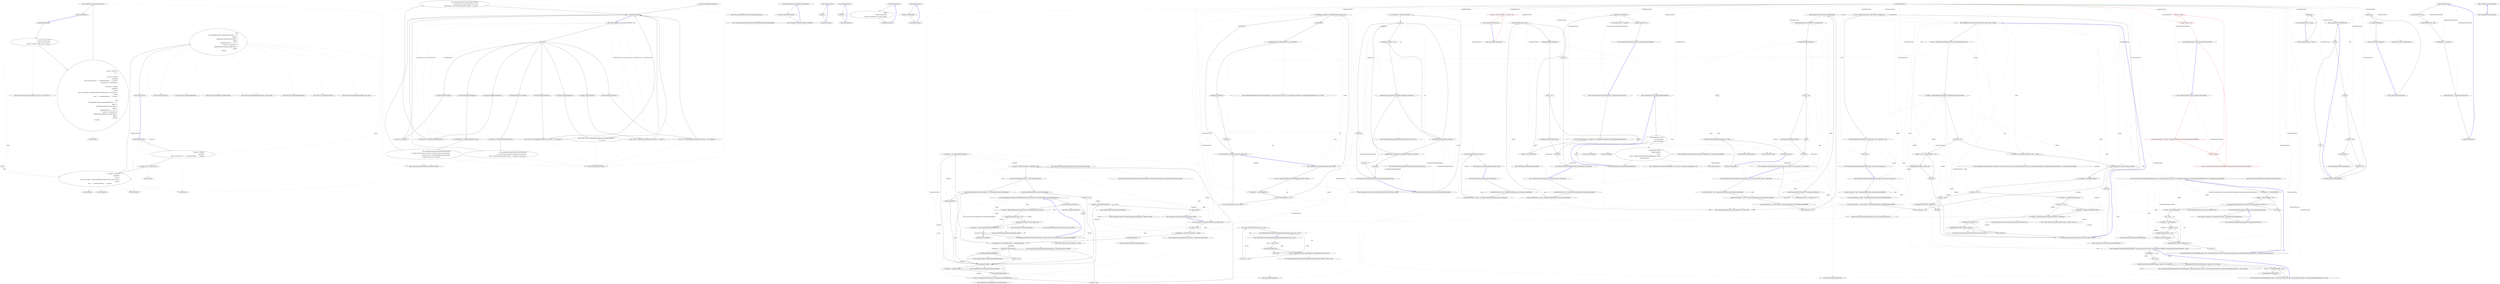 digraph  {
m0_65 [label="Entry System.Text.StringBuilder.AppendIf(bool, string, string)", span="42-42", cluster="System.Text.StringBuilder.AppendIf(bool, string, string)", file="SentenceBuilder.cs"];
m0_63 [label="Entry string.Substring(int, int)", span="0-0", cluster="string.Substring(int, int)", file="SentenceBuilder.cs"];
m0_40 [label="Entry CommandLine.NameInfo.Equals(CommandLine.NameInfo)", span="90-90", cluster="CommandLine.NameInfo.Equals(CommandLine.NameInfo)", file="SentenceBuilder.cs"];
m0_64 [label="Entry System.Text.StringBuilder.Append(char)", span="0-0", cluster="System.Text.StringBuilder.Append(char)", file="SentenceBuilder.cs"];
m0_0 [label="Entry CommandLine.Text.SentenceBuilder.CreateDefault()", span="22-22", cluster="CommandLine.Text.SentenceBuilder.CreateDefault()", file="SentenceBuilder.cs"];
m0_1 [label="return new DefaultSentenceBuilder();", span="24-24", cluster="CommandLine.Text.SentenceBuilder.CreateDefault()", file="SentenceBuilder.cs"];
m0_2 [label="Exit CommandLine.Text.SentenceBuilder.CreateDefault()", span="22-22", cluster="CommandLine.Text.SentenceBuilder.CreateDefault()", file="SentenceBuilder.cs"];
m0_48 [label="Entry Unk.Select", span="", cluster="Unk.Select", file="SentenceBuilder.cs"];
m0_50 [label="Entry Unk.Join", span="", cluster="Unk.Join", file="SentenceBuilder.cs"];
m0_59 [label="Entry Unk.Distinct", span="", cluster="Unk.Distinct", file="SentenceBuilder.cs"];
m0_60 [label="Entry System.Text.StringBuilder.StringBuilder(string)", span="0-0", cluster="System.Text.StringBuilder.StringBuilder(string)", file="SentenceBuilder.cs"];
m0_39 [label="Entry string.JoinTo(params string[])", span="45-45", cluster="string.JoinTo(params string[])", file="SentenceBuilder.cs"];
m0_51 [label="Entry lambda expression", span="147-171", cluster="lambda expression", file="SentenceBuilder.cs"];
m0_4 [label="Entry lambda expression", span="63-63", cluster="lambda expression", file="SentenceBuilder.cs"];
m0_5 [label="''Required.''", span="63-63", cluster="lambda expression", file="SentenceBuilder.cs"];
m0_6 [label="Exit lambda expression", span="63-63", cluster="lambda expression", file="SentenceBuilder.cs"];
m0_7 [label="Entry lambda expression", span="71-71", cluster="lambda expression", file="SentenceBuilder.cs"];
m0_8 [label="''ERROR(S):''", span="71-71", cluster="lambda expression", file="SentenceBuilder.cs"];
m0_9 [label="Exit lambda expression", span="71-71", cluster="lambda expression", file="SentenceBuilder.cs"];
m0_10 [label="Entry lambda expression", span="79-81", cluster="lambda expression", file="SentenceBuilder.cs"];
m0_11 [label="isOption\r\n                        ? ''Display this help screen.''\r\n                        : ''Display more information on a specific command.''", span="79-81", cluster="lambda expression", file="SentenceBuilder.cs"];
m0_12 [label="Exit lambda expression", span="79-81", cluster="lambda expression", file="SentenceBuilder.cs"];
m0_13 [label="Entry lambda expression", span="89-89", cluster="lambda expression", file="SentenceBuilder.cs"];
m0_14 [label="''Display version information.''", span="89-89", cluster="lambda expression", file="SentenceBuilder.cs"];
m0_15 [label="Exit lambda expression", span="89-89", cluster="lambda expression", file="SentenceBuilder.cs"];
m0_16 [label="Entry lambda expression", span="97-132", cluster="lambda expression", file="SentenceBuilder.cs"];
m0_17 [label="error.Tag", span="99-99", cluster="lambda expression", file="SentenceBuilder.cs"];
m0_19 [label="return ''Token '''.JoinTo(((BadFormatTokenError)error).Token, ''' is not recognized.'');", span="102-102", cluster="lambda expression", file="SentenceBuilder.cs"];
m0_21 [label="return ''Option '''.JoinTo(((MissingValueOptionError)error).NameInfo.NameText,\r\n                                        ''' has no value.'');", span="104-105", cluster="lambda expression", file="SentenceBuilder.cs"];
m0_23 [label="return ''Option '''.JoinTo(((UnknownOptionError)error).Token, ''' is unknown.'');", span="107-107", cluster="lambda expression", file="SentenceBuilder.cs"];
m0_25 [label="var errMisssing = ((MissingRequiredOptionError)error)", span="109-109", cluster="lambda expression", file="SentenceBuilder.cs"];
m0_28 [label="var badFormat = ((BadFormatConversionError)error)", span="116-116", cluster="lambda expression", file="SentenceBuilder.cs"];
m0_31 [label="var seqOutRange = ((SequenceOutOfRangeError)error)", span="121-121", cluster="lambda expression", file="SentenceBuilder.cs"];
m0_34 [label="return ''Verb '''.JoinTo(((BadVerbSelectedError)error).Token, ''' is not recognized.'');", span="127-127", cluster="lambda expression", file="SentenceBuilder.cs"];
m0_18 [label="ErrorType.BadFormatTokenError", span="101-101", cluster="lambda expression", file="SentenceBuilder.cs"];
m0_20 [label="ErrorType.MissingValueOptionError", span="103-103", cluster="lambda expression", file="SentenceBuilder.cs"];
m0_22 [label="ErrorType.UnknownOptionError", span="106-106", cluster="lambda expression", file="SentenceBuilder.cs"];
m0_24 [label="ErrorType.MissingRequiredOptionError", span="108-108", cluster="lambda expression", file="SentenceBuilder.cs"];
m0_27 [label="ErrorType.BadFormatConversionError", span="115-115", cluster="lambda expression", file="SentenceBuilder.cs"];
m0_30 [label="ErrorType.SequenceOutOfRangeError", span="120-120", cluster="lambda expression", file="SentenceBuilder.cs"];
m0_33 [label="ErrorType.BadVerbSelectedError", span="126-126", cluster="lambda expression", file="SentenceBuilder.cs"];
m0_35 [label="ErrorType.NoVerbSelectedError", span="128-128", cluster="lambda expression", file="SentenceBuilder.cs"];
m0_26 [label="return errMisssing.NameInfo.Equals(NameInfo.EmptyName)\r\n                                               ? ''A required value not bound to option name is missing.''\r\n                                               : ''Required option '''.JoinTo(errMisssing.NameInfo.NameText, ''' is missing.'');", span="110-112", cluster="lambda expression", file="SentenceBuilder.cs"];
m0_29 [label="return badFormat.NameInfo.Equals(NameInfo.EmptyName)\r\n                                               ? ''A value not bound to option name is defined with a bad format.''\r\n                                               : ''Option '''.JoinTo(badFormat.NameInfo.NameText, ''' is defined with a bad format.'');", span="117-119", cluster="lambda expression", file="SentenceBuilder.cs"];
m0_32 [label="return seqOutRange.NameInfo.Equals(NameInfo.EmptyName)\r\n                                               ? ''A sequence value not bound to option name is defined with few items than required.''\r\n                                               : ''A sequence option '''.JoinTo(seqOutRange.NameInfo.NameText,\r\n                                                    ''' is defined with few items than required.'');", span="122-125", cluster="lambda expression", file="SentenceBuilder.cs"];
m0_36 [label="return ''No verb selected.'';", span="129-129", cluster="lambda expression", file="SentenceBuilder.cs"];
m0_37 [label="Exit lambda expression", span="97-132", cluster="lambda expression", file="SentenceBuilder.cs"];
m0_38 [label="throw new InvalidOperationException();", span="131-131", cluster="lambda expression", file="SentenceBuilder.cs"];
m0_42 [label="Entry lambda expression", span="140-173", cluster="lambda expression", file="SentenceBuilder.cs"];
m0_43 [label="var bySet = from e in errors\r\n                                group e by e.SetName into g\r\n                                select new { SetName = g.Key, Errors = g.ToList() }", span="142-144", cluster="lambda expression", file="SentenceBuilder.cs"];
m0_44 [label="var msgs = bySet.Select(\r\n                            set =>\r\n                            {\r\n                                var names = string.Join(\r\n                                    string.Empty,\r\n                                    (from e in set.Errors select ''''' + e.NameInfo.NameText + ''', '').ToArray());\r\n                                var namesCount = set.Errors.Count();\r\n\r\n                                var incompat = string.Join(\r\n                                    string.Empty,\r\n                                    (from x in\r\n                                    (from s in bySet where !s.SetName.EndsWith(set.SetName) from e in s.Errors select e)\r\n                                        .Distinct()\r\n                                    select ''''' + x.NameInfo.NameText + ''', '').ToArray());\r\n\r\n                                return\r\n                                    new StringBuilder(''Option'').AppendWhen(namesCount > 1, ''s'')\r\n                                        .Append('': '')\r\n                                        .Append(names.Substring(0, names.Length - 2))\r\n                                        .Append(' ')\r\n                                        .AppendIf(namesCount > 1, ''are'', ''is'')\r\n                                        .Append('' not compatible with: '')\r\n                                        .Append(incompat.Substring(0, incompat.Length - 2))\r\n                                        .Append('.')\r\n                                        .ToString();\r\n                            }).ToArray()", span="146-171", cluster="lambda expression", file="SentenceBuilder.cs"];
m0_54 [label="var incompat = string.Join(\r\n                                    string.Empty,\r\n                                    (from x in\r\n                                    (from s in bySet where !s.SetName.EndsWith(set.SetName) from e in s.Errors select e)\r\n                                        .Distinct()\r\n                                    select ''''' + x.NameInfo.NameText + ''', '').ToArray())", span="154-159", cluster="lambda expression", file="SentenceBuilder.cs"];
m0_45 [label="return string.Join(Environment.NewLine, msgs);", span="172-172", cluster="lambda expression", file="SentenceBuilder.cs"];
m0_46 [label="Exit lambda expression", span="140-173", cluster="lambda expression", file="SentenceBuilder.cs"];
m0_52 [label="var names = string.Join(\r\n                                    string.Empty,\r\n                                    (from e in set.Errors select ''''' + e.NameInfo.NameText + ''', '').ToArray())", span="149-151", cluster="lambda expression", file="SentenceBuilder.cs"];
m0_53 [label="var namesCount = set.Errors.Count()", span="152-152", cluster="lambda expression", file="SentenceBuilder.cs"];
m0_55 [label="return\r\n                                    new StringBuilder(''Option'').AppendWhen(namesCount > 1, ''s'')\r\n                                        .Append('': '')\r\n                                        .Append(names.Substring(0, names.Length - 2))\r\n                                        .Append(' ')\r\n                                        .AppendIf(namesCount > 1, ''are'', ''is'')\r\n                                        .Append('' not compatible with: '')\r\n                                        .Append(incompat.Substring(0, incompat.Length - 2))\r\n                                        .Append('.')\r\n                                        .ToString();", span="161-170", cluster="lambda expression", file="SentenceBuilder.cs"];
m0_56 [label="Exit lambda expression", span="147-171", cluster="lambda expression", file="SentenceBuilder.cs"];
m0_49 [label="Entry Unk.ToArray", span="", cluster="Unk.ToArray", file="SentenceBuilder.cs"];
m0_61 [label="Entry System.Text.StringBuilder.AppendWhen(bool, params string[])", span="9-9", cluster="System.Text.StringBuilder.AppendWhen(bool, params string[])", file="SentenceBuilder.cs"];
m0_57 [label="Entry Unk.Count", span="", cluster="Unk.Count", file="SentenceBuilder.cs"];
m0_47 [label="Entry System.Collections.Generic.IEnumerable<TSource>.ToList<TSource>()", span="0-0", cluster="System.Collections.Generic.IEnumerable<TSource>.ToList<TSource>()", file="SentenceBuilder.cs"];
m0_41 [label="Entry System.InvalidOperationException.InvalidOperationException()", span="0-0", cluster="System.InvalidOperationException.InvalidOperationException()", file="SentenceBuilder.cs"];
m0_62 [label="Entry System.Text.StringBuilder.Append(string)", span="0-0", cluster="System.Text.StringBuilder.Append(string)", file="SentenceBuilder.cs"];
m0_58 [label="Entry Unk.EndsWith", span="", cluster="Unk.EndsWith", file="SentenceBuilder.cs"];
m0_66 [label="Entry System.Text.StringBuilder.ToString()", span="0-0", cluster="System.Text.StringBuilder.ToString()", file="SentenceBuilder.cs"];
m0_3 [label="Entry CommandLine.Text.SentenceBuilder.DefaultSentenceBuilder.DefaultSentenceBuilder()", span="57-57", cluster="CommandLine.Text.SentenceBuilder.DefaultSentenceBuilder.DefaultSentenceBuilder()", file="SentenceBuilder.cs"];
m0_67 [label=bySet, span="", file="SentenceBuilder.cs"];
m1_154 [label="Entry CommandLine.Parsing.StringArrayEnumerator.StringArrayEnumerator(string[])", span="38-38", cluster="CommandLine.Parsing.StringArrayEnumerator.StringArrayEnumerator(string[])", file="TypeConverter.cs"];
m1_13 [label="Entry CommandLine.Parser.Parser(System.Action<CommandLine.ParserSettings>)", span="85-85", cluster="CommandLine.Parser.Parser(System.Action<CommandLine.ParserSettings>)", file="TypeConverter.cs"];
m1_14 [label="Assumes.NotNull(configuration, ''configuration'', SR.ArgumentNullException_ParserSettingsDelegateCannotBeNull)", span="87-87", cluster="CommandLine.Parser.Parser(System.Action<CommandLine.ParserSettings>)", file="TypeConverter.cs"];
m1_16 [label="configuration.Invoke(Settings)", span="90-90", cluster="CommandLine.Parser.Parser(System.Action<CommandLine.ParserSettings>)", file="TypeConverter.cs"];
m1_15 [label="_settings = new ParserSettings()", span="89-89", cluster="CommandLine.Parser.Parser(System.Action<CommandLine.ParserSettings>)", file="TypeConverter.cs"];
m1_17 [label="_settings.Consumed = true", span="91-91", cluster="CommandLine.Parser.Parser(System.Action<CommandLine.ParserSettings>)", file="TypeConverter.cs"];
m1_18 [label="Exit CommandLine.Parser.Parser(System.Action<CommandLine.ParserSettings>)", span="85-85", cluster="CommandLine.Parser.Parser(System.Action<CommandLine.ParserSettings>)", file="TypeConverter.cs"];
m1_64 [label="Entry CommandLine.Parser.ParseArgumentsStrict(string[], object, System.Action<string, object>, System.Action)", span="227-227", cluster="CommandLine.Parser.ParseArgumentsStrict(string[], object, System.Action<string, object>, System.Action)", file="TypeConverter.cs"];
m1_65 [label="Assumes.NotNull(args, ''args'', SR.ArgumentNullException_ArgsStringArrayCannotBeNull)", span="229-229", cluster="CommandLine.Parser.ParseArgumentsStrict(string[], object, System.Action<string, object>, System.Action)", file="TypeConverter.cs"];
m1_66 [label="Assumes.NotNull(options, ''options'', SR.ArgumentNullException_OptionsInstanceCannotBeNull)", span="230-230", cluster="CommandLine.Parser.ParseArgumentsStrict(string[], object, System.Action<string, object>, System.Action)", file="TypeConverter.cs"];
m1_67 [label="Assumes.NotNull(options, ''onVerbCommand'', SR.ArgumentNullException_OnVerbDelegateCannotBeNull)", span="231-231", cluster="CommandLine.Parser.ParseArgumentsStrict(string[], object, System.Action<string, object>, System.Action)", file="TypeConverter.cs"];
m1_69 [label="!DoParseArgumentsVerbs(args, options, ref verbInstance)", span="235-235", cluster="CommandLine.Parser.ParseArgumentsStrict(string[], object, System.Action<string, object>, System.Action)", file="TypeConverter.cs"];
m1_70 [label="onVerbCommand(args.FirstOrDefault() ?? string.Empty, null)", span="237-237", cluster="CommandLine.Parser.ParseArgumentsStrict(string[], object, System.Action<string, object>, System.Action)", file="TypeConverter.cs"];
m1_71 [label="InvokeAutoBuildIfNeeded(options)", span="239-239", cluster="CommandLine.Parser.ParseArgumentsStrict(string[], object, System.Action<string, object>, System.Action)", file="TypeConverter.cs"];
m1_72 [label="onFail == null", span="241-241", cluster="CommandLine.Parser.ParseArgumentsStrict(string[], object, System.Action<string, object>, System.Action)", file="TypeConverter.cs"];
m1_74 [label="onFail()", span="247-247", cluster="CommandLine.Parser.ParseArgumentsStrict(string[], object, System.Action<string, object>, System.Action)", file="TypeConverter.cs"];
m1_76 [label="onVerbCommand(args.FirstOrDefault() ?? string.Empty, verbInstance)", span="253-253", cluster="CommandLine.Parser.ParseArgumentsStrict(string[], object, System.Action<string, object>, System.Action)", file="TypeConverter.cs"];
m1_68 [label="object verbInstance = null", span="233-233", cluster="CommandLine.Parser.ParseArgumentsStrict(string[], object, System.Action<string, object>, System.Action)", file="TypeConverter.cs"];
m1_73 [label="Environment.Exit(DefaultExitCodeFail)", span="243-243", cluster="CommandLine.Parser.ParseArgumentsStrict(string[], object, System.Action<string, object>, System.Action)", file="TypeConverter.cs"];
m1_75 [label="return false;", span="250-250", cluster="CommandLine.Parser.ParseArgumentsStrict(string[], object, System.Action<string, object>, System.Action)", file="TypeConverter.cs"];
m1_77 [label="return true;", span="254-254", cluster="CommandLine.Parser.ParseArgumentsStrict(string[], object, System.Action<string, object>, System.Action)", file="TypeConverter.cs"];
m1_78 [label="Exit CommandLine.Parser.ParseArgumentsStrict(string[], object, System.Action<string, object>, System.Action)", span="227-227", cluster="CommandLine.Parser.ParseArgumentsStrict(string[], object, System.Action<string, object>, System.Action)", file="TypeConverter.cs"];
m1_125 [label="Entry CommandLine.Parser.ParseHelp(string[], CommandLine.HelpOptionAttribute)", span="431-431", cluster="CommandLine.Parser.ParseHelp(string[], CommandLine.HelpOptionAttribute)", file="TypeConverter.cs"];
m1_190 [label="var caseSensitive = _settings.CaseSensitive", span="433-433", cluster="CommandLine.Parser.ParseHelp(string[], CommandLine.HelpOptionAttribute)", file="TypeConverter.cs"];
m1_191 [label=args, span="434-434", cluster="CommandLine.Parser.ParseHelp(string[], CommandLine.HelpOptionAttribute)", file="TypeConverter.cs"];
m1_192 [label="helpOption.ShortName != null", span="436-436", cluster="CommandLine.Parser.ParseHelp(string[], CommandLine.HelpOptionAttribute)", file="TypeConverter.cs"];
m1_193 [label="ArgumentParser.CompareShort(arg, helpOption.ShortName, caseSensitive)", span="438-438", cluster="CommandLine.Parser.ParseHelp(string[], CommandLine.HelpOptionAttribute)", file="TypeConverter.cs"];
m1_195 [label="string.IsNullOrEmpty(helpOption.LongName)", span="444-444", cluster="CommandLine.Parser.ParseHelp(string[], CommandLine.HelpOptionAttribute)", file="TypeConverter.cs"];
m1_196 [label="ArgumentParser.CompareLong(arg, helpOption.LongName, caseSensitive)", span="449-449", cluster="CommandLine.Parser.ParseHelp(string[], CommandLine.HelpOptionAttribute)", file="TypeConverter.cs"];
m1_198 [label="return false;", span="455-455", cluster="CommandLine.Parser.ParseHelp(string[], CommandLine.HelpOptionAttribute)", file="TypeConverter.cs"];
m1_194 [label="return true;", span="440-440", cluster="CommandLine.Parser.ParseHelp(string[], CommandLine.HelpOptionAttribute)", file="TypeConverter.cs"];
m1_197 [label="return true;", span="451-451", cluster="CommandLine.Parser.ParseHelp(string[], CommandLine.HelpOptionAttribute)", file="TypeConverter.cs"];
m1_199 [label="Exit CommandLine.Parser.ParseHelp(string[], CommandLine.HelpOptionAttribute)", span="431-431", cluster="CommandLine.Parser.ParseHelp(string[], CommandLine.HelpOptionAttribute)", file="TypeConverter.cs"];
m1_229 [label="Entry object.HasVerbHelp()", span="44-44", cluster="object.HasVerbHelp()", file="TypeConverter.cs"];
m1_28 [label="Entry CommandLine.Parser.~Parser()", span="109-109", cluster="CommandLine.Parser.~Parser()", file="TypeConverter.cs"];
m1_29 [label="Dispose(false)", span="111-111", cluster="CommandLine.Parser.~Parser()", file="TypeConverter.cs"];
m1_30 [label="Exit CommandLine.Parser.~Parser()", span="109-109", cluster="CommandLine.Parser.~Parser()", file="TypeConverter.cs"];
m1_84 [label="Entry CommandLine.Parser.InternalGetVerbOptionsInstanceByName(string, object, out bool)", span="268-268", cluster="CommandLine.Parser.InternalGetVerbOptionsInstanceByName(string, object, out bool)", file="TypeConverter.cs"];
m1_85 [label="found = false", span="270-270", cluster="CommandLine.Parser.InternalGetVerbOptionsInstanceByName(string, object, out bool)", file="TypeConverter.cs"];
m1_86 [label="string.IsNullOrEmpty(verb)", span="271-271", cluster="CommandLine.Parser.InternalGetVerbOptionsInstanceByName(string, object, out bool)", file="TypeConverter.cs"];
m1_87 [label="return target;", span="273-273", cluster="CommandLine.Parser.InternalGetVerbOptionsInstanceByName(string, object, out bool)", file="TypeConverter.cs"];
m1_88 [label="var pair = ReflectionHelper.RetrieveOptionProperty<VerbOptionAttribute>(target, verb)", span="276-276", cluster="CommandLine.Parser.InternalGetVerbOptionsInstanceByName(string, object, out bool)", file="TypeConverter.cs"];
m1_90 [label="return found ? pair.Left.GetValue(target, null) : target;", span="278-278", cluster="CommandLine.Parser.InternalGetVerbOptionsInstanceByName(string, object, out bool)", file="TypeConverter.cs"];
m1_89 [label="found = pair != null", span="277-277", cluster="CommandLine.Parser.InternalGetVerbOptionsInstanceByName(string, object, out bool)", file="TypeConverter.cs"];
m1_91 [label="Exit CommandLine.Parser.InternalGetVerbOptionsInstanceByName(string, object, out bool)", span="268-268", cluster="CommandLine.Parser.InternalGetVerbOptionsInstanceByName(string, object, out bool)", file="TypeConverter.cs"];
m1_189 [label="Entry System.Collections.Generic.IEnumerable<TSource>.ToArray<TSource>()", span="0-0", cluster="System.Collections.Generic.IEnumerable<TSource>.ToArray<TSource>()", file="TypeConverter.cs"];
m1_106 [label="Entry CommandLine.Infrastructure.ReflectionHelper.RetrievePropertyList<TAttribute>(object)", span="46-46", cluster="CommandLine.Infrastructure.ReflectionHelper.RetrievePropertyList<TAttribute>(object)", file="TypeConverter.cs"];
m1_19 [label="Entry System.Action<T>.Invoke(T)", span="0-0", cluster="System.Action<T>.Invoke(T)", file="TypeConverter.cs"];
m1_231 [label="Entry CommandLine.Text.HelpText.AutoBuild(object, System.Action<CommandLine.Text.HelpText>, bool)", span="278-278", cluster="CommandLine.Text.HelpText.AutoBuild(object, System.Action<CommandLine.Text.HelpText>, bool)", file="TypeConverter.cs"];
m1_37 [label="Entry CommandLine.Parser.DoParseArguments(string[], object)", span="310-310", cluster="CommandLine.Parser.DoParseArguments(string[], object)", file="TypeConverter.cs"];
m1_113 [label="var pair = ReflectionHelper.RetrieveMethod<HelpOptionAttribute>(options)", span="312-312", cluster="CommandLine.Parser.DoParseArguments(string[], object)", file="TypeConverter.cs"];
m1_116 [label="ParseHelp(args, pair.Right) || !DoParseArgumentsCore(args, options)", span="318-318", cluster="CommandLine.Parser.DoParseArguments(string[], object)", file="TypeConverter.cs"];
m1_118 [label="HelpOptionAttribute.InvokeMethod(options, pair, out helpText)", span="321-321", cluster="CommandLine.Parser.DoParseArguments(string[], object)", file="TypeConverter.cs"];
m1_122 [label="return DoParseArgumentsCore(args, options);", span="329-329", cluster="CommandLine.Parser.DoParseArguments(string[], object)", file="TypeConverter.cs"];
m1_114 [label="var helpWriter = _settings.HelpWriter", span="313-313", cluster="CommandLine.Parser.DoParseArguments(string[], object)", file="TypeConverter.cs"];
m1_115 [label="pair != null && helpWriter != null", span="315-315", cluster="CommandLine.Parser.DoParseArguments(string[], object)", file="TypeConverter.cs"];
m1_119 [label="helpWriter.Write(helpText)", span="322-322", cluster="CommandLine.Parser.DoParseArguments(string[], object)", file="TypeConverter.cs"];
m1_117 [label="string helpText", span="320-320", cluster="CommandLine.Parser.DoParseArguments(string[], object)", file="TypeConverter.cs"];
m1_121 [label="return true;", span="326-326", cluster="CommandLine.Parser.DoParseArguments(string[], object)", file="TypeConverter.cs"];
m1_120 [label="return false;", span="323-323", cluster="CommandLine.Parser.DoParseArguments(string[], object)", file="TypeConverter.cs"];
m1_123 [label="Exit CommandLine.Parser.DoParseArguments(string[], object)", span="310-310", cluster="CommandLine.Parser.DoParseArguments(string[], object)", file="TypeConverter.cs"];
m1_4 [label="Entry CommandLine.Parser.Parser(CommandLine.ParserSettings)", span="66-66", cluster="CommandLine.Parser.Parser(CommandLine.ParserSettings)", file="TypeConverter.cs"];
m1_5 [label="Assumes.NotNull(settings, ''settings'', SR.ArgumentNullException_ParserSettingsInstanceCannotBeNull)", span="68-68", cluster="CommandLine.Parser.Parser(CommandLine.ParserSettings)", color=red, community=0, file="TypeConverter.cs"];
m1_6 [label="settings.Consumed", span="70-70", cluster="CommandLine.Parser.Parser(CommandLine.ParserSettings)", color=red, community=0, file="TypeConverter.cs"];
m1_8 [label="_settings = settings", span="75-75", cluster="CommandLine.Parser.Parser(CommandLine.ParserSettings)", color=red, community=0, file="TypeConverter.cs"];
m1_7 [label="throw new InvalidOperationException(SR.InvalidOperationException_ParserSettingsInstanceCanBeUsedOnce);", span="72-72", cluster="CommandLine.Parser.Parser(CommandLine.ParserSettings)", color=red, community=0, file="TypeConverter.cs"];
m1_9 [label="_settings.Consumed = true", span="76-76", cluster="CommandLine.Parser.Parser(CommandLine.ParserSettings)", color=red, community=0, file="TypeConverter.cs"];
m1_10 [label="Exit CommandLine.Parser.Parser(CommandLine.ParserSettings)", span="66-66", cluster="CommandLine.Parser.Parser(CommandLine.ParserSettings)", file="TypeConverter.cs"];
m1_62 [label="Entry System.Environment.Exit(int)", span="0-0", cluster="System.Environment.Exit(int)", file="TypeConverter.cs"];
m1_151 [label="Entry CommandLine.Parsing.OptionMap.Create(object, CommandLine.ParserSettings)", span="101-101", cluster="CommandLine.Parsing.OptionMap.Create(object, CommandLine.ParserSettings)", file="TypeConverter.cs"];
m1_183 [label="Entry CommandLine.Parsing.OptionMap.Create(object, System.Collections.Generic.IList<CommandLine.Infrastructure.Pair<System.Reflection.PropertyInfo, CommandLine.VerbOptionAttribute>>, CommandLine.ParserSettings)", span="134-134", cluster="CommandLine.Parsing.OptionMap.Create(object, System.Collections.Generic.IList<CommandLine.Infrastructure.Pair<System.Reflection.PropertyInfo, CommandLine.VerbOptionAttribute>>, CommandLine.ParserSettings)", file="TypeConverter.cs"];
m1_200 [label="Entry CommandLine.Parsing.ArgumentParser.CompareShort(string, char?, bool)", span="43-43", cluster="CommandLine.Parsing.ArgumentParser.CompareShort(string, char?, bool)", file="TypeConverter.cs"];
m1_235 [label="Entry CommandLine.Text.HelpText.DefaultParsingErrorsHandler(object, CommandLine.Text.HelpText)", span="338-338", cluster="CommandLine.Text.HelpText.DefaultParsingErrorsHandler(object, CommandLine.Text.HelpText)", file="TypeConverter.cs"];
m1_159 [label="Entry CommandLine.Parsing.OptionMap.EnforceRules()", span="161-161", cluster="CommandLine.Parsing.OptionMap.EnforceRules()", file="TypeConverter.cs"];
m1_156 [label="Entry CommandLine.Parsing.ArgumentParser.Create(string, bool)", span="59-59", cluster="CommandLine.Parsing.ArgumentParser.Create(string, bool)", file="TypeConverter.cs"];
m1_201 [label="Entry CommandLine.Parsing.ArgumentParser.CompareLong(string, string, bool)", span="51-51", cluster="CommandLine.Parsing.ArgumentParser.CompareLong(string, string, bool)", file="TypeConverter.cs"];
m1_3 [label="Entry CommandLine.ParserSettings.ParserSettings()", span="49-49", cluster="CommandLine.ParserSettings.ParserSettings()", file="TypeConverter.cs"];
m1_124 [label="Entry CommandLine.Infrastructure.ReflectionHelper.RetrieveMethod<TAttribute>(object)", span="86-86", cluster="CommandLine.Infrastructure.ReflectionHelper.RetrieveMethod<TAttribute>(object)", file="TypeConverter.cs"];
m1_32 [label="Entry CommandLine.Parser.ParseArguments(string[], object)", span="140-140", cluster="CommandLine.Parser.ParseArguments(string[], object)", file="TypeConverter.cs"];
m1_33 [label="Assumes.NotNull(args, ''args'', SR.ArgumentNullException_ArgsStringArrayCannotBeNull)", span="142-142", cluster="CommandLine.Parser.ParseArguments(string[], object)", file="TypeConverter.cs"];
m1_34 [label="Assumes.NotNull(options, ''options'', SR.ArgumentNullException_OptionsInstanceCannotBeNull)", span="143-143", cluster="CommandLine.Parser.ParseArguments(string[], object)", file="TypeConverter.cs"];
m1_35 [label="return DoParseArguments(args, options);", span="145-145", cluster="CommandLine.Parser.ParseArguments(string[], object)", file="TypeConverter.cs"];
m1_36 [label="Exit CommandLine.Parser.ParseArguments(string[], object)", span="140-140", cluster="CommandLine.Parser.ParseArguments(string[], object)", file="TypeConverter.cs"];
m1_49 [label="Entry System.Action<T1, T2>.Invoke(T1, T2)", span="0-0", cluster="System.Action<T1, T2>.Invoke(T1, T2)", file="TypeConverter.cs"];
m1_50 [label="Entry CommandLine.Parser.ParseArgumentsStrict(string[], object, System.Action)", span="188-188", cluster="CommandLine.Parser.ParseArgumentsStrict(string[], object, System.Action)", file="TypeConverter.cs"];
m1_51 [label="Assumes.NotNull(args, ''args'', SR.ArgumentNullException_ArgsStringArrayCannotBeNull)", span="190-190", cluster="CommandLine.Parser.ParseArgumentsStrict(string[], object, System.Action)", file="TypeConverter.cs"];
m1_52 [label="Assumes.NotNull(options, ''options'', SR.ArgumentNullException_OptionsInstanceCannotBeNull)", span="191-191", cluster="CommandLine.Parser.ParseArgumentsStrict(string[], object, System.Action)", file="TypeConverter.cs"];
m1_53 [label="!DoParseArguments(args, options)", span="193-193", cluster="CommandLine.Parser.ParseArgumentsStrict(string[], object, System.Action)", file="TypeConverter.cs"];
m1_54 [label="InvokeAutoBuildIfNeeded(options)", span="195-195", cluster="CommandLine.Parser.ParseArgumentsStrict(string[], object, System.Action)", file="TypeConverter.cs"];
m1_55 [label="onFail == null", span="197-197", cluster="CommandLine.Parser.ParseArgumentsStrict(string[], object, System.Action)", file="TypeConverter.cs"];
m1_57 [label="onFail()", span="203-203", cluster="CommandLine.Parser.ParseArgumentsStrict(string[], object, System.Action)", file="TypeConverter.cs"];
m1_59 [label="return true;", span="209-209", cluster="CommandLine.Parser.ParseArgumentsStrict(string[], object, System.Action)", file="TypeConverter.cs"];
m1_56 [label="Environment.Exit(DefaultExitCodeFail)", span="199-199", cluster="CommandLine.Parser.ParseArgumentsStrict(string[], object, System.Action)", file="TypeConverter.cs"];
m1_58 [label="return false;", span="206-206", cluster="CommandLine.Parser.ParseArgumentsStrict(string[], object, System.Action)", file="TypeConverter.cs"];
m1_60 [label="Exit CommandLine.Parser.ParseArgumentsStrict(string[], object, System.Action)", span="188-188", cluster="CommandLine.Parser.ParseArgumentsStrict(string[], object, System.Action)", file="TypeConverter.cs"];
m1_0 [label="Entry CommandLine.Parser.Parser()", span="54-54", cluster="CommandLine.Parser.Parser()", file="TypeConverter.cs"];
m1_1 [label="_settings = new ParserSettings { Consumed = true }", span="56-56", cluster="CommandLine.Parser.Parser()", color=red, community=0, file="TypeConverter.cs"];
m1_2 [label="Exit CommandLine.Parser.Parser()", span="54-54", cluster="CommandLine.Parser.Parser()", file="TypeConverter.cs"];
m1_232 [label="Entry lambda expression", span="519-519", cluster="lambda expression", file="TypeConverter.cs"];
m1_22 [label="Entry lambda expression", span="96-102", cluster="lambda expression", file="TypeConverter.cs"];
m1_23 [label="with.CaseSensitive = false", span="98-98", cluster="lambda expression", file="TypeConverter.cs"];
m1_24 [label="with.MutuallyExclusive = false", span="99-99", cluster="lambda expression", file="TypeConverter.cs"];
m1_25 [label="with.HelpWriter = Console.Error", span="100-100", cluster="lambda expression", file="TypeConverter.cs"];
m1_26 [label="with.ParsingCulture = CultureInfo.InvariantCulture", span="101-101", cluster="lambda expression", file="TypeConverter.cs"];
m1_27 [label="Exit lambda expression", span="96-102", cluster="lambda expression", file="TypeConverter.cs"];
m1_233 [label="HelpText.DefaultParsingErrorsHandler(options, current)", span="519-519", cluster="lambda expression", file="TypeConverter.cs"];
m1_234 [label="Exit lambda expression", span="519-519", cluster="lambda expression", file="TypeConverter.cs"];
m1_47 [label="Entry CommandLine.Parser.DoParseArgumentsVerbs(string[], object, ref object)", span="378-378", cluster="CommandLine.Parser.DoParseArgumentsVerbs(string[], object, ref object)", file="TypeConverter.cs"];
m1_160 [label="var verbs = ReflectionHelper.RetrievePropertyList<VerbOptionAttribute>(options)", span="380-380", cluster="CommandLine.Parser.DoParseArgumentsVerbs(string[], object, ref object)", file="TypeConverter.cs"];
m1_161 [label="var helpInfo = ReflectionHelper.RetrieveMethod<HelpVerbOptionAttribute>(options)", span="381-381", cluster="CommandLine.Parser.DoParseArgumentsVerbs(string[], object, ref object)", file="TypeConverter.cs"];
m1_162 [label="args.Length == 0", span="382-382", cluster="CommandLine.Parser.DoParseArgumentsVerbs(string[], object, ref object)", file="TypeConverter.cs"];
m1_164 [label="DisplayHelpVerbText(options, helpInfo, null)", span="386-386", cluster="CommandLine.Parser.DoParseArgumentsVerbs(string[], object, ref object)", file="TypeConverter.cs"];
m1_166 [label="var optionMap = OptionMap.Create(options, verbs, _settings)", span="392-392", cluster="CommandLine.Parser.DoParseArgumentsVerbs(string[], object, ref object)", file="TypeConverter.cs"];
m1_167 [label="TryParseHelpVerb(args, options, helpInfo, optionMap)", span="395-395", cluster="CommandLine.Parser.DoParseArgumentsVerbs(string[], object, ref object)", file="TypeConverter.cs"];
m1_169 [label="var verbOption = optionMap[args.First()]", span="401-401", cluster="CommandLine.Parser.DoParseArgumentsVerbs(string[], object, ref object)", file="TypeConverter.cs"];
m1_172 [label="DisplayHelpVerbText(options, helpInfo, null)", span="408-408", cluster="CommandLine.Parser.DoParseArgumentsVerbs(string[], object, ref object)", file="TypeConverter.cs"];
m1_174 [label="verbInstance = verbOption.GetValue(options)", span="414-414", cluster="CommandLine.Parser.DoParseArgumentsVerbs(string[], object, ref object)", file="TypeConverter.cs"];
m1_176 [label="verbInstance = verbOption.CreateInstance(options)", span="418-418", cluster="CommandLine.Parser.DoParseArgumentsVerbs(string[], object, ref object)", file="TypeConverter.cs"];
m1_177 [label="var verbResult = DoParseArgumentsCore(args.Skip(1).ToArray(), verbInstance)", span="421-421", cluster="CommandLine.Parser.DoParseArgumentsVerbs(string[], object, ref object)", file="TypeConverter.cs"];
m1_179 [label="DisplayHelpVerbText(options, helpInfo, args.First())", span="425-425", cluster="CommandLine.Parser.DoParseArgumentsVerbs(string[], object, ref object)", file="TypeConverter.cs"];
m1_163 [label="helpInfo != null || _settings.HelpWriter != null", span="384-384", cluster="CommandLine.Parser.DoParseArgumentsVerbs(string[], object, ref object)", file="TypeConverter.cs"];
m1_171 [label="helpInfo != null", span="406-406", cluster="CommandLine.Parser.DoParseArgumentsVerbs(string[], object, ref object)", file="TypeConverter.cs"];
m1_178 [label="!verbResult && helpInfo != null", span="422-422", cluster="CommandLine.Parser.DoParseArgumentsVerbs(string[], object, ref object)", file="TypeConverter.cs"];
m1_165 [label="return false;", span="389-389", cluster="CommandLine.Parser.DoParseArgumentsVerbs(string[], object, ref object)", file="TypeConverter.cs"];
m1_168 [label="return false;", span="398-398", cluster="CommandLine.Parser.DoParseArgumentsVerbs(string[], object, ref object)", file="TypeConverter.cs"];
m1_170 [label="verbOption == null", span="404-404", cluster="CommandLine.Parser.DoParseArgumentsVerbs(string[], object, ref object)", file="TypeConverter.cs"];
m1_173 [label="return false;", span="411-411", cluster="CommandLine.Parser.DoParseArgumentsVerbs(string[], object, ref object)", file="TypeConverter.cs"];
m1_175 [label="verbInstance == null", span="415-415", cluster="CommandLine.Parser.DoParseArgumentsVerbs(string[], object, ref object)", file="TypeConverter.cs"];
m1_180 [label="return verbResult;", span="428-428", cluster="CommandLine.Parser.DoParseArgumentsVerbs(string[], object, ref object)", file="TypeConverter.cs"];
m1_181 [label="Exit CommandLine.Parser.DoParseArgumentsVerbs(string[], object, ref object)", span="378-378", cluster="CommandLine.Parser.DoParseArgumentsVerbs(string[], object, ref object)", file="TypeConverter.cs"];
m1_108 [label="Entry System.Reflection.PropertyInfo.SetValue(object, object, object[])", span="0-0", cluster="System.Reflection.PropertyInfo.SetValue(object, object, object[])", file="TypeConverter.cs"];
m1_185 [label="Entry System.Collections.Generic.IEnumerable<TSource>.First<TSource>()", span="0-0", cluster="System.Collections.Generic.IEnumerable<TSource>.First<TSource>()", file="TypeConverter.cs"];
m1_126 [label="Entry CommandLine.Parser.DoParseArgumentsCore(string[], object)", span="332-332", cluster="CommandLine.Parser.DoParseArgumentsCore(string[], object)", file="TypeConverter.cs"];
m1_129 [label="var hadError = false", span="334-334", cluster="CommandLine.Parser.DoParseArgumentsCore(string[], object)", file="TypeConverter.cs"];
m1_130 [label="var optionMap = OptionMap.Create(options, _settings)", span="335-335", cluster="CommandLine.Parser.DoParseArgumentsCore(string[], object)", file="TypeConverter.cs"];
m1_132 [label="var valueMapper = new ValueMapper(options, _settings.ParsingCulture)", span="337-337", cluster="CommandLine.Parser.DoParseArgumentsCore(string[], object)", file="TypeConverter.cs"];
m1_133 [label="var arguments = new StringArrayEnumerator(args)", span="339-339", cluster="CommandLine.Parser.DoParseArgumentsCore(string[], object)", file="TypeConverter.cs"];
m1_139 [label="var result = parser.Parse(arguments, optionMap, options)", span="351-351", cluster="CommandLine.Parser.DoParseArgumentsCore(string[], object)", file="TypeConverter.cs"];
m1_141 [label="SetParserStateIfNeeded(options, parser.PostParsingState)", span="354-354", cluster="CommandLine.Parser.DoParseArgumentsCore(string[], object)", file="TypeConverter.cs"];
m1_148 [label="hadError |= !optionMap.EnforceRules()", span="373-373", cluster="CommandLine.Parser.DoParseArgumentsCore(string[], object)", file="TypeConverter.cs"];
m1_131 [label="optionMap.SetDefaults()", span="336-336", cluster="CommandLine.Parser.DoParseArgumentsCore(string[], object)", file="TypeConverter.cs"];
m1_145 [label="valueMapper.CanReceiveValues", span="364-364", cluster="CommandLine.Parser.DoParseArgumentsCore(string[], object)", file="TypeConverter.cs"];
m1_146 [label="!valueMapper.MapValueItem(argument)", span="366-366", cluster="CommandLine.Parser.DoParseArgumentsCore(string[], object)", file="TypeConverter.cs"];
m1_134 [label="arguments.MoveNext()", span="340-340", cluster="CommandLine.Parser.DoParseArgumentsCore(string[], object)", file="TypeConverter.cs"];
m1_135 [label="var argument = arguments.Current", span="342-342", cluster="CommandLine.Parser.DoParseArgumentsCore(string[], object)", file="TypeConverter.cs"];
m1_144 [label="arguments.MoveNext()", span="361-361", cluster="CommandLine.Parser.DoParseArgumentsCore(string[], object)", file="TypeConverter.cs"];
m1_136 [label="string.IsNullOrEmpty(argument)", span="343-343", cluster="CommandLine.Parser.DoParseArgumentsCore(string[], object)", file="TypeConverter.cs"];
m1_137 [label="var parser = ArgumentParser.Create(argument, _settings.IgnoreUnknownArguments)", span="348-348", cluster="CommandLine.Parser.DoParseArgumentsCore(string[], object)", file="TypeConverter.cs"];
m1_138 [label="parser != null", span="349-349", cluster="CommandLine.Parser.DoParseArgumentsCore(string[], object)", file="TypeConverter.cs"];
m1_140 [label="(result & PresentParserState.Failure) == PresentParserState.Failure", span="352-352", cluster="CommandLine.Parser.DoParseArgumentsCore(string[], object)", file="TypeConverter.cs"];
m1_143 [label="(result & PresentParserState.MoveOnNextElement) == PresentParserState.MoveOnNextElement", span="359-359", cluster="CommandLine.Parser.DoParseArgumentsCore(string[], object)", file="TypeConverter.cs"];
m1_142 [label="hadError = true", span="355-355", cluster="CommandLine.Parser.DoParseArgumentsCore(string[], object)", file="TypeConverter.cs"];
m1_147 [label="hadError = true", span="368-368", cluster="CommandLine.Parser.DoParseArgumentsCore(string[], object)", file="TypeConverter.cs"];
m1_149 [label="return !hadError;", span="375-375", cluster="CommandLine.Parser.DoParseArgumentsCore(string[], object)", file="TypeConverter.cs"];
m1_150 [label="Exit CommandLine.Parser.DoParseArgumentsCore(string[], object)", span="332-332", cluster="CommandLine.Parser.DoParseArgumentsCore(string[], object)", file="TypeConverter.cs"];
m1_188 [label="Entry System.Collections.Generic.IEnumerable<TSource>.Skip<TSource>(int)", span="0-0", cluster="System.Collections.Generic.IEnumerable<TSource>.Skip<TSource>(int)", file="TypeConverter.cs"];
m1_153 [label="Entry CommandLine.Parsing.ValueMapper.ValueMapper(object, System.Globalization.CultureInfo)", span="47-47", cluster="CommandLine.Parsing.ValueMapper.ValueMapper(object, System.Globalization.CultureInfo)", file="TypeConverter.cs"];
m1_228 [label="Entry object.HasHelp()", span="39-39", cluster="object.HasHelp()", file="TypeConverter.cs"];
m1_95 [label="Entry CommandLine.Parser.SetParserStateIfNeeded(object, System.Collections.Generic.IEnumerable<CommandLine.ParsingError>)", span="281-281", cluster="CommandLine.Parser.SetParserStateIfNeeded(object, System.Collections.Generic.IEnumerable<CommandLine.ParsingError>)", file="TypeConverter.cs"];
m1_96 [label="!options.CanReceiveParserState()", span="283-283", cluster="CommandLine.Parser.SetParserStateIfNeeded(object, System.Collections.Generic.IEnumerable<CommandLine.ParsingError>)", file="TypeConverter.cs"];
m1_98 [label="var property = ReflectionHelper.RetrievePropertyList<ParserStateAttribute>(options)[0].Left", span="288-288", cluster="CommandLine.Parser.SetParserStateIfNeeded(object, System.Collections.Generic.IEnumerable<CommandLine.ParsingError>)", file="TypeConverter.cs"];
m1_99 [label="property.GetValue(options, null) == null", span="291-291", cluster="CommandLine.Parser.SetParserStateIfNeeded(object, System.Collections.Generic.IEnumerable<CommandLine.ParsingError>)", file="TypeConverter.cs"];
m1_100 [label="property.SetValue(options, new ParserState(), null)", span="294-294", cluster="CommandLine.Parser.SetParserStateIfNeeded(object, System.Collections.Generic.IEnumerable<CommandLine.ParsingError>)", file="TypeConverter.cs"];
m1_101 [label="var parserState = (IParserState)property.GetValue(options, null)", span="297-297", cluster="CommandLine.Parser.SetParserStateIfNeeded(object, System.Collections.Generic.IEnumerable<CommandLine.ParsingError>)", file="TypeConverter.cs"];
m1_102 [label=errors, span="299-299", cluster="CommandLine.Parser.SetParserStateIfNeeded(object, System.Collections.Generic.IEnumerable<CommandLine.ParsingError>)", file="TypeConverter.cs"];
m1_97 [label="return;", span="285-285", cluster="CommandLine.Parser.SetParserStateIfNeeded(object, System.Collections.Generic.IEnumerable<CommandLine.ParsingError>)", file="TypeConverter.cs"];
m1_103 [label="parserState.Errors.Add(error)", span="301-301", cluster="CommandLine.Parser.SetParserStateIfNeeded(object, System.Collections.Generic.IEnumerable<CommandLine.ParsingError>)", file="TypeConverter.cs"];
m1_104 [label="Exit CommandLine.Parser.SetParserStateIfNeeded(object, System.Collections.Generic.IEnumerable<CommandLine.ParsingError>)", span="281-281", cluster="CommandLine.Parser.SetParserStateIfNeeded(object, System.Collections.Generic.IEnumerable<CommandLine.ParsingError>)", file="TypeConverter.cs"];
m1_11 [label="Entry CommandLine.Infrastructure.Assumes.NotNull<T>(T, string, string)", span="40-40", cluster="CommandLine.Infrastructure.Assumes.NotNull<T>(T, string, string)", file="TypeConverter.cs"];
m1_157 [label="Entry CommandLine.Parsing.ArgumentParser.Parse(CommandLine.Parsing.IArgumentEnumerator, CommandLine.Parsing.OptionMap, object)", span="99-99", cluster="CommandLine.Parsing.ArgumentParser.Parse(CommandLine.Parsing.IArgumentEnumerator, CommandLine.Parsing.OptionMap, object)", file="TypeConverter.cs"];
m1_223 [label="Entry CommandLine.HelpVerbOptionAttribute.InvokeMethod(object, CommandLine.Infrastructure.Pair<System.Reflection.MethodInfo, CommandLine.HelpVerbOptionAttribute>, string, out string)", span="85-85", cluster="CommandLine.HelpVerbOptionAttribute.InvokeMethod(object, CommandLine.Infrastructure.Pair<System.Reflection.MethodInfo, CommandLine.HelpVerbOptionAttribute>, string, out string)", file="TypeConverter.cs"];
m1_109 [label="Entry System.Collections.Generic.ICollection<T>.Add(T)", span="0-0", cluster="System.Collections.Generic.ICollection<T>.Add(T)", file="TypeConverter.cs"];
m1_20 [label="Entry CommandLine.Parser.Parser(bool)", span="95-95", cluster="CommandLine.Parser.Parser(bool)", file="TypeConverter.cs"];
m1_21 [label="Exit CommandLine.Parser.Parser(bool)", span="95-95", cluster="CommandLine.Parser.Parser(bool)", file="TypeConverter.cs"];
m1_152 [label="Entry CommandLine.Parsing.OptionMap.SetDefaults()", span="166-166", cluster="CommandLine.Parsing.OptionMap.SetDefaults()", file="TypeConverter.cs"];
m1_230 [label="Entry object.HasVerbs()", span="34-34", cluster="object.HasVerbs()", file="TypeConverter.cs"];
m1_83 [label="Entry System.GC.SuppressFinalize(object)", span="0-0", cluster="System.GC.SuppressFinalize(object)", file="TypeConverter.cs"];
m1_38 [label="Entry CommandLine.Parser.ParseArguments(string[], object, System.Action<string, object>)", span="161-161", cluster="CommandLine.Parser.ParseArguments(string[], object, System.Action<string, object>)", file="TypeConverter.cs"];
m1_39 [label="Assumes.NotNull(args, ''args'', SR.ArgumentNullException_ArgsStringArrayCannotBeNull)", span="163-163", cluster="CommandLine.Parser.ParseArguments(string[], object, System.Action<string, object>)", file="TypeConverter.cs"];
m1_40 [label="Assumes.NotNull(options, ''options'', SR.ArgumentNullException_OptionsInstanceCannotBeNull)", span="164-164", cluster="CommandLine.Parser.ParseArguments(string[], object, System.Action<string, object>)", file="TypeConverter.cs"];
m1_41 [label="Assumes.NotNull(options, ''onVerbCommand'', SR.ArgumentNullException_OnVerbDelegateCannotBeNull)", span="165-165", cluster="CommandLine.Parser.ParseArguments(string[], object, System.Action<string, object>)", file="TypeConverter.cs"];
m1_43 [label="var result = DoParseArgumentsVerbs(args, options, ref verbInstance)", span="169-169", cluster="CommandLine.Parser.ParseArguments(string[], object, System.Action<string, object>)", file="TypeConverter.cs"];
m1_44 [label="onVerbCommand(args.FirstOrDefault() ?? string.Empty, result ? verbInstance : null)", span="171-171", cluster="CommandLine.Parser.ParseArguments(string[], object, System.Action<string, object>)", file="TypeConverter.cs"];
m1_42 [label="object verbInstance = null", span="167-167", cluster="CommandLine.Parser.ParseArguments(string[], object, System.Action<string, object>)", file="TypeConverter.cs"];
m1_45 [label="return result;", span="173-173", cluster="CommandLine.Parser.ParseArguments(string[], object, System.Action<string, object>)", file="TypeConverter.cs"];
m1_46 [label="Exit CommandLine.Parser.ParseArguments(string[], object, System.Action<string, object>)", span="161-161", cluster="CommandLine.Parser.ParseArguments(string[], object, System.Action<string, object>)", file="TypeConverter.cs"];
m1_92 [label="Entry string.IsNullOrEmpty(string)", span="0-0", cluster="string.IsNullOrEmpty(string)", file="TypeConverter.cs"];
m1_105 [label="Entry object.CanReceiveParserState()", span="49-49", cluster="object.CanReceiveParserState()", file="TypeConverter.cs"];
m1_48 [label="Entry System.Collections.Generic.IEnumerable<TSource>.FirstOrDefault<TSource>()", span="0-0", cluster="System.Collections.Generic.IEnumerable<TSource>.FirstOrDefault<TSource>()", file="TypeConverter.cs"];
m1_243 [label="Entry CommandLine.ParserSettings.Dispose()", span="235-235", cluster="CommandLine.ParserSettings.Dispose()", file="TypeConverter.cs"];
m1_12 [label="Entry System.InvalidOperationException.InvalidOperationException(string)", span="0-0", cluster="System.InvalidOperationException.InvalidOperationException(string)", file="TypeConverter.cs"];
m1_186 [label="Entry CommandLine.Parsing.OptionInfo.GetValue(object)", span="142-142", cluster="CommandLine.Parsing.OptionInfo.GetValue(object)", file="TypeConverter.cs"];
m1_79 [label="Entry CommandLine.Parser.Dispose()", span="260-260", cluster="CommandLine.Parser.Dispose()", file="TypeConverter.cs"];
m1_80 [label="Dispose(true)", span="262-262", cluster="CommandLine.Parser.Dispose()", file="TypeConverter.cs"];
m1_81 [label="GC.SuppressFinalize(this)", span="264-264", cluster="CommandLine.Parser.Dispose()", file="TypeConverter.cs"];
m1_82 [label="Exit CommandLine.Parser.Dispose()", span="260-260", cluster="CommandLine.Parser.Dispose()", file="TypeConverter.cs"];
m1_158 [label="Entry CommandLine.Parsing.ValueMapper.MapValueItem(string)", span="70-70", cluster="CommandLine.Parsing.ValueMapper.MapValueItem(string)", file="TypeConverter.cs"];
m1_182 [label="Entry CommandLine.Parser.DisplayHelpVerbText(object, CommandLine.Infrastructure.Pair<System.Reflection.MethodInfo, CommandLine.HelpVerbOptionAttribute>, string)", span="488-488", cluster="CommandLine.Parser.DisplayHelpVerbText(object, CommandLine.Infrastructure.Pair<System.Reflection.MethodInfo, CommandLine.HelpVerbOptionAttribute>, string)", file="TypeConverter.cs"];
m1_216 [label="string helpText", span="490-490", cluster="CommandLine.Parser.DisplayHelpVerbText(object, CommandLine.Infrastructure.Pair<System.Reflection.MethodInfo, CommandLine.HelpVerbOptionAttribute>, string)", file="TypeConverter.cs"];
m1_217 [label="verb == null", span="491-491", cluster="CommandLine.Parser.DisplayHelpVerbText(object, CommandLine.Infrastructure.Pair<System.Reflection.MethodInfo, CommandLine.HelpVerbOptionAttribute>, string)", file="TypeConverter.cs"];
m1_218 [label="HelpVerbOptionAttribute.InvokeMethod(options, helpInfo, null, out helpText)", span="493-493", cluster="CommandLine.Parser.DisplayHelpVerbText(object, CommandLine.Infrastructure.Pair<System.Reflection.MethodInfo, CommandLine.HelpVerbOptionAttribute>, string)", file="TypeConverter.cs"];
m1_219 [label="HelpVerbOptionAttribute.InvokeMethod(options, helpInfo, verb, out helpText)", span="497-497", cluster="CommandLine.Parser.DisplayHelpVerbText(object, CommandLine.Infrastructure.Pair<System.Reflection.MethodInfo, CommandLine.HelpVerbOptionAttribute>, string)", file="TypeConverter.cs"];
m1_220 [label="_settings.HelpWriter != null", span="500-500", cluster="CommandLine.Parser.DisplayHelpVerbText(object, CommandLine.Infrastructure.Pair<System.Reflection.MethodInfo, CommandLine.HelpVerbOptionAttribute>, string)", file="TypeConverter.cs"];
m1_221 [label="_settings.HelpWriter.Write(helpText)", span="502-502", cluster="CommandLine.Parser.DisplayHelpVerbText(object, CommandLine.Infrastructure.Pair<System.Reflection.MethodInfo, CommandLine.HelpVerbOptionAttribute>, string)", file="TypeConverter.cs"];
m1_222 [label="Exit CommandLine.Parser.DisplayHelpVerbText(object, CommandLine.Infrastructure.Pair<System.Reflection.MethodInfo, CommandLine.HelpVerbOptionAttribute>, string)", span="488-488", cluster="CommandLine.Parser.DisplayHelpVerbText(object, CommandLine.Infrastructure.Pair<System.Reflection.MethodInfo, CommandLine.HelpVerbOptionAttribute>, string)", file="TypeConverter.cs"];
m1_107 [label="Entry CommandLine.ParserState.ParserState()", span="34-34", cluster="CommandLine.ParserState.ParserState()", file="TypeConverter.cs"];
m1_110 [label="Entry CommandLine.Parser.GetStringComparison(CommandLine.ParserSettings)", span="305-305", cluster="CommandLine.Parser.GetStringComparison(CommandLine.ParserSettings)", file="TypeConverter.cs"];
m1_111 [label="return settings.CaseSensitive ? StringComparison.Ordinal : StringComparison.OrdinalIgnoreCase;", span="307-307", cluster="CommandLine.Parser.GetStringComparison(CommandLine.ParserSettings)", file="TypeConverter.cs"];
m1_112 [label="Exit CommandLine.Parser.GetStringComparison(CommandLine.ParserSettings)", span="305-305", cluster="CommandLine.Parser.GetStringComparison(CommandLine.ParserSettings)", file="TypeConverter.cs"];
m1_187 [label="Entry CommandLine.Parsing.OptionInfo.CreateInstance(object)", span="147-147", cluster="CommandLine.Parsing.OptionInfo.CreateInstance(object)", file="TypeConverter.cs"];
m1_215 [label="Entry string.Compare(string, string, System.StringComparison)", span="0-0", cluster="string.Compare(string, string, System.StringComparison)", file="TypeConverter.cs"];
m1_31 [label="Entry CommandLine.Parser.Dispose(bool)", span="523-523", cluster="CommandLine.Parser.Dispose(bool)", file="TypeConverter.cs"];
m1_236 [label=_disposed, span="525-525", cluster="CommandLine.Parser.Dispose(bool)", file="TypeConverter.cs"];
m1_238 [label=disposing, span="530-530", cluster="CommandLine.Parser.Dispose(bool)", file="TypeConverter.cs"];
m1_237 [label="return;", span="527-527", cluster="CommandLine.Parser.Dispose(bool)", file="TypeConverter.cs"];
m1_239 [label="_settings != null", span="532-532", cluster="CommandLine.Parser.Dispose(bool)", file="TypeConverter.cs"];
m1_240 [label="_settings.Dispose()", span="534-534", cluster="CommandLine.Parser.Dispose(bool)", file="TypeConverter.cs"];
m1_241 [label="_disposed = true", span="537-537", cluster="CommandLine.Parser.Dispose(bool)", file="TypeConverter.cs"];
m1_242 [label="Exit CommandLine.Parser.Dispose(bool)", span="523-523", cluster="CommandLine.Parser.Dispose(bool)", file="TypeConverter.cs"];
m1_127 [label="Entry CommandLine.HelpOptionAttribute.InvokeMethod(object, CommandLine.Infrastructure.Pair<System.Reflection.MethodInfo, CommandLine.HelpOptionAttribute>, out string)", span="108-108", cluster="CommandLine.HelpOptionAttribute.InvokeMethod(object, CommandLine.Infrastructure.Pair<System.Reflection.MethodInfo, CommandLine.HelpOptionAttribute>, out string)", file="TypeConverter.cs"];
m1_63 [label="Entry System.Action.Invoke()", span="0-0", cluster="System.Action.Invoke()", file="TypeConverter.cs"];
m1_61 [label="Entry CommandLine.Parser.InvokeAutoBuildIfNeeded(object)", span="506-506", cluster="CommandLine.Parser.InvokeAutoBuildIfNeeded(object)", file="TypeConverter.cs"];
m1_224 [label="_settings.HelpWriter == null ||\r\n                options.HasHelp() ||\r\n                options.HasVerbHelp()", span="508-510", cluster="CommandLine.Parser.InvokeAutoBuildIfNeeded(object)", file="TypeConverter.cs"];
m1_226 [label="_settings.HelpWriter.Write(\r\n                HelpText.AutoBuild(\r\n                    options,\r\n                    current => HelpText.DefaultParsingErrorsHandler(options, current),\r\n                    options.HasVerbs()))", span="516-520", cluster="CommandLine.Parser.InvokeAutoBuildIfNeeded(object)", file="TypeConverter.cs"];
m1_225 [label="return;", span="512-512", cluster="CommandLine.Parser.InvokeAutoBuildIfNeeded(object)", file="TypeConverter.cs"];
m1_227 [label="Exit CommandLine.Parser.InvokeAutoBuildIfNeeded(object)", span="506-506", cluster="CommandLine.Parser.InvokeAutoBuildIfNeeded(object)", file="TypeConverter.cs"];
m1_184 [label="Entry CommandLine.Parser.TryParseHelpVerb(string[], object, CommandLine.Infrastructure.Pair<System.Reflection.MethodInfo, CommandLine.HelpVerbOptionAttribute>, CommandLine.Parsing.OptionMap)", span="458-458", cluster="CommandLine.Parser.TryParseHelpVerb(string[], object, CommandLine.Infrastructure.Pair<System.Reflection.MethodInfo, CommandLine.HelpVerbOptionAttribute>, CommandLine.Parsing.OptionMap)", file="TypeConverter.cs"];
m1_202 [label="var helpWriter = _settings.HelpWriter", span="460-460", cluster="CommandLine.Parser.TryParseHelpVerb(string[], object, CommandLine.Infrastructure.Pair<System.Reflection.MethodInfo, CommandLine.HelpVerbOptionAttribute>, CommandLine.Parsing.OptionMap)", file="TypeConverter.cs"];
m1_203 [label="helpInfo != null && helpWriter != null", span="461-461", cluster="CommandLine.Parser.TryParseHelpVerb(string[], object, CommandLine.Infrastructure.Pair<System.Reflection.MethodInfo, CommandLine.HelpVerbOptionAttribute>, CommandLine.Parsing.OptionMap)", file="TypeConverter.cs"];
m1_204 [label="string.Compare(args[0], helpInfo.Right.LongName, GetStringComparison(_settings)) == 0", span="463-463", cluster="CommandLine.Parser.TryParseHelpVerb(string[], object, CommandLine.Infrastructure.Pair<System.Reflection.MethodInfo, CommandLine.HelpVerbOptionAttribute>, CommandLine.Parsing.OptionMap)", file="TypeConverter.cs"];
m1_205 [label="var verb = args.FirstOrDefault()", span="466-466", cluster="CommandLine.Parser.TryParseHelpVerb(string[], object, CommandLine.Infrastructure.Pair<System.Reflection.MethodInfo, CommandLine.HelpVerbOptionAttribute>, CommandLine.Parsing.OptionMap)", file="TypeConverter.cs"];
m1_207 [label="var verbOption = optionMap[verb]", span="469-469", cluster="CommandLine.Parser.TryParseHelpVerb(string[], object, CommandLine.Infrastructure.Pair<System.Reflection.MethodInfo, CommandLine.HelpVerbOptionAttribute>, CommandLine.Parsing.OptionMap)", file="TypeConverter.cs"];
m1_209 [label="verbOption.GetValue(options) == null", span="472-472", cluster="CommandLine.Parser.TryParseHelpVerb(string[], object, CommandLine.Infrastructure.Pair<System.Reflection.MethodInfo, CommandLine.HelpVerbOptionAttribute>, CommandLine.Parsing.OptionMap)", file="TypeConverter.cs"];
m1_210 [label="verbOption.CreateInstance(options)", span="475-475", cluster="CommandLine.Parser.TryParseHelpVerb(string[], object, CommandLine.Infrastructure.Pair<System.Reflection.MethodInfo, CommandLine.HelpVerbOptionAttribute>, CommandLine.Parsing.OptionMap)", file="TypeConverter.cs"];
m1_211 [label="DisplayHelpVerbText(options, helpInfo, verb)", span="480-480", cluster="CommandLine.Parser.TryParseHelpVerb(string[], object, CommandLine.Infrastructure.Pair<System.Reflection.MethodInfo, CommandLine.HelpVerbOptionAttribute>, CommandLine.Parsing.OptionMap)", file="TypeConverter.cs"];
m1_213 [label="return false;", span="485-485", cluster="CommandLine.Parser.TryParseHelpVerb(string[], object, CommandLine.Infrastructure.Pair<System.Reflection.MethodInfo, CommandLine.HelpVerbOptionAttribute>, CommandLine.Parsing.OptionMap)", file="TypeConverter.cs"];
m1_206 [label="verb != null", span="467-467", cluster="CommandLine.Parser.TryParseHelpVerb(string[], object, CommandLine.Infrastructure.Pair<System.Reflection.MethodInfo, CommandLine.HelpVerbOptionAttribute>, CommandLine.Parsing.OptionMap)", file="TypeConverter.cs"];
m1_208 [label="verbOption != null", span="470-470", cluster="CommandLine.Parser.TryParseHelpVerb(string[], object, CommandLine.Infrastructure.Pair<System.Reflection.MethodInfo, CommandLine.HelpVerbOptionAttribute>, CommandLine.Parsing.OptionMap)", file="TypeConverter.cs"];
m1_212 [label="return true;", span="481-481", cluster="CommandLine.Parser.TryParseHelpVerb(string[], object, CommandLine.Infrastructure.Pair<System.Reflection.MethodInfo, CommandLine.HelpVerbOptionAttribute>, CommandLine.Parsing.OptionMap)", file="TypeConverter.cs"];
m1_214 [label="Exit CommandLine.Parser.TryParseHelpVerb(string[], object, CommandLine.Infrastructure.Pair<System.Reflection.MethodInfo, CommandLine.HelpVerbOptionAttribute>, CommandLine.Parsing.OptionMap)", span="458-458", cluster="CommandLine.Parser.TryParseHelpVerb(string[], object, CommandLine.Infrastructure.Pair<System.Reflection.MethodInfo, CommandLine.HelpVerbOptionAttribute>, CommandLine.Parsing.OptionMap)", file="TypeConverter.cs"];
m1_155 [label="Entry CommandLine.Parsing.StringArrayEnumerator.MoveNext()", span="93-93", cluster="CommandLine.Parsing.StringArrayEnumerator.MoveNext()", file="TypeConverter.cs"];
m1_94 [label="Entry System.Reflection.PropertyInfo.GetValue(object, object[])", span="0-0", cluster="System.Reflection.PropertyInfo.GetValue(object, object[])", file="TypeConverter.cs"];
m1_128 [label="Entry System.IO.TextWriter.Write(string)", span="0-0", cluster="System.IO.TextWriter.Write(string)", file="TypeConverter.cs"];
m1_93 [label="Entry CommandLine.Infrastructure.ReflectionHelper.RetrieveOptionProperty<TAttribute>(object, string)", span="199-199", cluster="CommandLine.Infrastructure.ReflectionHelper.RetrieveOptionProperty<TAttribute>(object, string)", file="TypeConverter.cs"];
m1_244 [label="CommandLine.Parser", span="", file="TypeConverter.cs"];
m1_245 [label=object, span="", file="TypeConverter.cs"];
m0_0 -> m0_1  [key=0, style=solid];
m0_1 -> m0_2  [key=0, style=solid];
m0_1 -> m0_3  [key=2, style=dotted];
m0_2 -> m0_0  [key=0, style=bold, color=blue];
m0_51 -> m0_52  [key=0, style=solid];
m0_51 -> m0_53  [key=1, style=dashed, color=darkseagreen4, label="?"];
m0_51 -> m0_54  [key=1, style=dashed, color=darkseagreen4, label="?"];
m0_4 -> m0_5  [key=0, style=solid];
m0_5 -> m0_6  [key=0, style=solid];
m0_6 -> m0_4  [key=0, style=bold, color=blue];
m0_7 -> m0_8  [key=0, style=solid];
m0_8 -> m0_9  [key=0, style=solid];
m0_9 -> m0_7  [key=0, style=bold, color=blue];
m0_10 -> m0_11  [key=0, style=solid];
m0_11 -> m0_12  [key=0, style=solid];
m0_12 -> m0_10  [key=0, style=bold, color=blue];
m0_13 -> m0_14  [key=0, style=solid];
m0_14 -> m0_15  [key=0, style=solid];
m0_15 -> m0_13  [key=0, style=bold, color=blue];
m0_16 -> m0_17  [key=0, style=solid];
m0_16 -> m0_19  [key=1, style=dashed, color=darkseagreen4, label="CommandLine.Error"];
m0_16 -> m0_21  [key=1, style=dashed, color=darkseagreen4, label="CommandLine.Error"];
m0_16 -> m0_23  [key=1, style=dashed, color=darkseagreen4, label="CommandLine.Error"];
m0_16 -> m0_25  [key=1, style=dashed, color=darkseagreen4, label="CommandLine.Error"];
m0_16 -> m0_28  [key=1, style=dashed, color=darkseagreen4, label="CommandLine.Error"];
m0_16 -> m0_31  [key=1, style=dashed, color=darkseagreen4, label="CommandLine.Error"];
m0_16 -> m0_34  [key=1, style=dashed, color=darkseagreen4, label="CommandLine.Error"];
m0_16 -> m0_16  [key=3, color=darkorchid, style=bold, label="method methodReturn string "];
m0_17 -> m0_18  [key=0, style=solid];
m0_17 -> m0_20  [key=0, style=solid];
m0_17 -> m0_22  [key=0, style=solid];
m0_17 -> m0_24  [key=0, style=solid];
m0_17 -> m0_27  [key=0, style=solid];
m0_17 -> m0_30  [key=0, style=solid];
m0_17 -> m0_33  [key=0, style=solid];
m0_17 -> m0_35  [key=0, style=solid];
m0_19 -> m0_37  [key=0, style=solid];
m0_19 -> m0_39  [key=2, style=dotted];
m0_21 -> m0_37  [key=0, style=solid];
m0_21 -> m0_39  [key=2, style=dotted];
m0_23 -> m0_37  [key=0, style=solid];
m0_23 -> m0_39  [key=2, style=dotted];
m0_25 -> m0_26  [key=0, style=solid];
m0_28 -> m0_29  [key=0, style=solid];
m0_31 -> m0_32  [key=0, style=solid];
m0_34 -> m0_37  [key=0, style=solid];
m0_34 -> m0_39  [key=2, style=dotted];
m0_18 -> m0_19  [key=0, style=solid];
m0_20 -> m0_21  [key=0, style=solid];
m0_22 -> m0_23  [key=0, style=solid];
m0_24 -> m0_25  [key=0, style=solid];
m0_27 -> m0_28  [key=0, style=solid];
m0_30 -> m0_31  [key=0, style=solid];
m0_33 -> m0_34  [key=0, style=solid];
m0_35 -> m0_36  [key=0, style=solid];
m0_26 -> m0_37  [key=0, style=solid];
m0_26 -> m0_40  [key=2, style=dotted];
m0_26 -> m0_39  [key=2, style=dotted];
m0_29 -> m0_37  [key=0, style=solid];
m0_29 -> m0_40  [key=2, style=dotted];
m0_29 -> m0_39  [key=2, style=dotted];
m0_32 -> m0_37  [key=0, style=solid];
m0_32 -> m0_40  [key=2, style=dotted];
m0_32 -> m0_39  [key=2, style=dotted];
m0_36 -> m0_37  [key=0, style=solid];
m0_37 -> m0_16  [key=0, style=bold, color=blue];
m0_38 -> m0_37  [key=0, style=solid];
m0_38 -> m0_41  [key=2, style=dotted];
m0_42 -> m0_43  [key=0, style=solid];
m0_43 -> m0_44  [key=0, style=solid];
m0_43 -> m0_47  [key=2, style=dotted];
m0_43 -> m0_43  [key=1, style=dashed, color=darkseagreen4, label=e];
m0_43 -> m0_54  [key=1, style=dashed, color=darkseagreen4, label=bySet];
m0_44 -> m0_45  [key=0, style=solid];
m0_44 -> m0_48  [key=2, style=dotted];
m0_44 -> m0_49  [key=2, style=dotted];
m0_44 -> m0_51  [key=1, style=dashed, color=darkseagreen4, label="lambda expression"];
m0_54 -> m0_55  [key=0, style=solid];
m0_54 -> m0_58  [key=2, style=dotted];
m0_54 -> m0_59  [key=2, style=dotted];
m0_54 -> m0_49  [key=2, style=dotted];
m0_54 -> m0_50  [key=2, style=dotted];
m0_54 -> m0_54  [key=1, style=dashed, color=darkseagreen4, label=s];
m0_45 -> m0_46  [key=0, style=solid];
m0_45 -> m0_50  [key=2, style=dotted];
m0_46 -> m0_42  [key=0, style=bold, color=blue];
m0_52 -> m0_53  [key=0, style=solid];
m0_52 -> m0_49  [key=2, style=dotted];
m0_52 -> m0_50  [key=2, style=dotted];
m0_52 -> m0_52  [key=1, style=dashed, color=darkseagreen4, label=e];
m0_52 -> m0_55  [key=1, style=dashed, color=darkseagreen4, label=names];
m0_53 -> m0_54  [key=0, style=solid];
m0_53 -> m0_57  [key=2, style=dotted];
m0_53 -> m0_55  [key=1, style=dashed, color=darkseagreen4, label=namesCount];
m0_55 -> m0_56  [key=0, style=solid];
m0_55 -> m0_60  [key=2, style=dotted];
m0_55 -> m0_61  [key=2, style=dotted];
m0_55 -> m0_62  [key=2, style=dotted];
m0_55 -> m0_63  [key=2, style=dotted];
m0_55 -> m0_64  [key=2, style=dotted];
m0_55 -> m0_65  [key=2, style=dotted];
m0_55 -> m0_66  [key=2, style=dotted];
m0_56 -> m0_51  [key=0, style=bold, color=blue];
m0_67 -> m0_54  [key=1, style=dashed, color=darkseagreen4, label=bySet];
m1_13 -> m1_14  [key=0, style=solid];
m1_13 -> m1_16  [key=1, style=dashed, color=darkseagreen4, label="System.Action<CommandLine.ParserSettings>"];
m1_14 -> m1_15  [key=0, style=solid];
m1_14 -> m1_11  [key=2, style=dotted];
m1_16 -> m1_17  [key=0, style=solid];
m1_16 -> m1_19  [key=2, style=dotted];
m1_15 -> m1_16  [key=0, style=solid];
m1_15 -> m1_3  [key=2, style=dotted];
m1_17 -> m1_18  [key=0, style=solid];
m1_18 -> m1_13  [key=0, style=bold, color=blue];
m1_64 -> m1_65  [key=0, style=solid];
m1_64 -> m1_66  [key=1, style=dashed, color=darkseagreen4, label=object];
m1_64 -> m1_67  [key=1, style=dashed, color=darkseagreen4, label=object];
m1_64 -> m1_69  [key=1, style=dashed, color=darkseagreen4, label="string[]"];
m1_64 -> m1_70  [key=1, style=dashed, color=darkseagreen4, label="string[]"];
m1_64 -> m1_71  [key=1, style=dashed, color=darkseagreen4, label=object];
m1_64 -> m1_72  [key=1, style=dashed, color=darkseagreen4, label="System.Action"];
m1_64 -> m1_74  [key=1, style=dashed, color=darkseagreen4, label="System.Action"];
m1_64 -> m1_76  [key=1, style=dashed, color=darkseagreen4, label="string[]"];
m1_65 -> m1_66  [key=0, style=solid];
m1_65 -> m1_11  [key=2, style=dotted];
m1_66 -> m1_67  [key=0, style=solid];
m1_66 -> m1_11  [key=2, style=dotted];
m1_67 -> m1_68  [key=0, style=solid];
m1_67 -> m1_11  [key=2, style=dotted];
m1_69 -> m1_70  [key=0, style=solid];
m1_69 -> m1_76  [key=0, style=solid];
m1_69 -> m1_47  [key=2, style=dotted];
m1_69 -> m1_69  [key=1, style=dashed, color=darkseagreen4, label=verbInstance];
m1_70 -> m1_71  [key=0, style=solid];
m1_70 -> m1_48  [key=2, style=dotted];
m1_70 -> m1_49  [key=2, style=dotted];
m1_71 -> m1_72  [key=0, style=solid];
m1_71 -> m1_61  [key=2, style=dotted];
m1_72 -> m1_73  [key=0, style=solid];
m1_72 -> m1_74  [key=0, style=solid];
m1_74 -> m1_75  [key=0, style=solid];
m1_74 -> m1_63  [key=2, style=dotted];
m1_76 -> m1_77  [key=0, style=solid];
m1_76 -> m1_48  [key=2, style=dotted];
m1_76 -> m1_49  [key=2, style=dotted];
m1_68 -> m1_69  [key=0, style=solid];
m1_73 -> m1_75  [key=0, style=solid];
m1_73 -> m1_62  [key=2, style=dotted];
m1_75 -> m1_78  [key=0, style=solid];
m1_77 -> m1_78  [key=0, style=solid];
m1_78 -> m1_64  [key=0, style=bold, color=blue];
m1_125 -> m1_190  [key=0, style=solid];
m1_125 -> m1_191  [key=1, style=dashed, color=darkseagreen4, label="string[]"];
m1_125 -> m1_192  [key=1, style=dashed, color=darkseagreen4, label="CommandLine.HelpOptionAttribute"];
m1_125 -> m1_193  [key=1, style=dashed, color=darkseagreen4, label="CommandLine.HelpOptionAttribute"];
m1_125 -> m1_195  [key=1, style=dashed, color=darkseagreen4, label="CommandLine.HelpOptionAttribute"];
m1_125 -> m1_196  [key=1, style=dashed, color=darkseagreen4, label="CommandLine.HelpOptionAttribute"];
m1_190 -> m1_191  [key=0, style=solid];
m1_190 -> m1_193  [key=1, style=dashed, color=darkseagreen4, label=caseSensitive];
m1_190 -> m1_196  [key=1, style=dashed, color=darkseagreen4, label=caseSensitive];
m1_191 -> m1_192  [key=0, style=solid];
m1_191 -> m1_198  [key=0, style=solid];
m1_191 -> m1_193  [key=1, style=dashed, color=darkseagreen4, label=arg];
m1_191 -> m1_196  [key=1, style=dashed, color=darkseagreen4, label=arg];
m1_192 -> m1_193  [key=0, style=solid];
m1_192 -> m1_195  [key=0, style=solid];
m1_193 -> m1_194  [key=0, style=solid];
m1_193 -> m1_195  [key=0, style=solid];
m1_193 -> m1_200  [key=2, style=dotted];
m1_195 -> m1_196  [key=0, style=solid];
m1_195 -> m1_191  [key=0, style=solid];
m1_195 -> m1_92  [key=2, style=dotted];
m1_196 -> m1_197  [key=0, style=solid];
m1_196 -> m1_191  [key=0, style=solid];
m1_196 -> m1_201  [key=2, style=dotted];
m1_198 -> m1_199  [key=0, style=solid];
m1_194 -> m1_199  [key=0, style=solid];
m1_197 -> m1_199  [key=0, style=solid];
m1_199 -> m1_125  [key=0, style=bold, color=blue];
m1_28 -> m1_29  [key=0, style=solid];
m1_29 -> m1_30  [key=0, style=solid];
m1_29 -> m1_31  [key=2, style=dotted];
m1_30 -> m1_28  [key=0, style=bold, color=blue];
m1_84 -> m1_85  [key=0, style=solid];
m1_84 -> m1_86  [key=1, style=dashed, color=darkseagreen4, label=string];
m1_84 -> m1_87  [key=1, style=dashed, color=darkseagreen4, label=object];
m1_84 -> m1_88  [key=1, style=dashed, color=darkseagreen4, label=string];
m1_84 -> m1_90  [key=1, style=dashed, color=darkseagreen4, label=object];
m1_85 -> m1_86  [key=0, style=solid];
m1_86 -> m1_87  [key=0, style=solid];
m1_86 -> m1_88  [key=0, style=solid];
m1_86 -> m1_92  [key=2, style=dotted];
m1_87 -> m1_91  [key=0, style=solid];
m1_88 -> m1_89  [key=0, style=solid];
m1_88 -> m1_93  [key=2, style=dotted];
m1_88 -> m1_90  [key=1, style=dashed, color=darkseagreen4, label=pair];
m1_90 -> m1_91  [key=0, style=solid];
m1_90 -> m1_94  [key=2, style=dotted];
m1_89 -> m1_90  [key=0, style=solid];
m1_89 -> m1_91  [key=1, style=dashed, color=darkseagreen4, label="out bool"];
m1_91 -> m1_84  [key=0, style=bold, color=blue];
m1_37 -> m1_113  [key=0, style=solid];
m1_37 -> m1_116  [key=1, style=dashed, color=darkseagreen4, label="string[]"];
m1_37 -> m1_118  [key=1, style=dashed, color=darkseagreen4, label=object];
m1_37 -> m1_122  [key=1, style=dashed, color=darkseagreen4, label="string[]"];
m1_113 -> m1_114  [key=0, style=solid];
m1_113 -> m1_124  [key=2, style=dotted];
m1_113 -> m1_115  [key=1, style=dashed, color=darkseagreen4, label=pair];
m1_113 -> m1_116  [key=1, style=dashed, color=darkseagreen4, label=pair];
m1_113 -> m1_118  [key=1, style=dashed, color=darkseagreen4, label=pair];
m1_116 -> m1_117  [key=0, style=solid];
m1_116 -> m1_121  [key=0, style=solid];
m1_116 -> m1_125  [key=2, style=dotted];
m1_116 -> m1_126  [key=2, style=dotted];
m1_118 -> m1_119  [key=0, style=solid];
m1_118 -> m1_127  [key=2, style=dotted];
m1_122 -> m1_123  [key=0, style=solid];
m1_122 -> m1_126  [key=2, style=dotted];
m1_114 -> m1_115  [key=0, style=solid];
m1_114 -> m1_119  [key=1, style=dashed, color=darkseagreen4, label=helpWriter];
m1_115 -> m1_116  [key=0, style=solid];
m1_115 -> m1_122  [key=0, style=solid];
m1_119 -> m1_120  [key=0, style=solid];
m1_119 -> m1_128  [key=2, style=dotted];
m1_117 -> m1_118  [key=0, style=solid];
m1_121 -> m1_123  [key=0, style=solid];
m1_120 -> m1_123  [key=0, style=solid];
m1_123 -> m1_37  [key=0, style=bold, color=blue];
m1_4 -> m1_5  [key=0, style=solid, color=red];
m1_4 -> m1_6  [key=1, style=dashed, color=red, label="CommandLine.ParserSettings"];
m1_4 -> m1_8  [key=1, style=dashed, color=red, label="CommandLine.ParserSettings"];
m1_5 -> m1_6  [key=0, style=solid, color=red];
m1_5 -> m1_11  [key=2, style=dotted, color=red];
m1_6 -> m1_7  [key=0, style=solid, color=red];
m1_6 -> m1_8  [key=0, style=solid, color=red];
m1_8 -> m1_9  [key=0, style=solid, color=red];
m1_7 -> m1_10  [key=0, style=solid, color=red];
m1_7 -> m1_12  [key=2, style=dotted, color=red];
m1_9 -> m1_10  [key=0, style=solid, color=red];
m1_10 -> m1_4  [key=0, style=bold, color=blue];
m1_32 -> m1_33  [key=0, style=solid];
m1_32 -> m1_34  [key=1, style=dashed, color=darkseagreen4, label=object];
m1_32 -> m1_35  [key=1, style=dashed, color=darkseagreen4, label="string[]"];
m1_33 -> m1_34  [key=0, style=solid];
m1_33 -> m1_11  [key=2, style=dotted];
m1_34 -> m1_35  [key=0, style=solid];
m1_34 -> m1_11  [key=2, style=dotted];
m1_35 -> m1_36  [key=0, style=solid];
m1_35 -> m1_37  [key=2, style=dotted];
m1_36 -> m1_32  [key=0, style=bold, color=blue];
m1_50 -> m1_51  [key=0, style=solid];
m1_50 -> m1_52  [key=1, style=dashed, color=darkseagreen4, label=object];
m1_50 -> m1_53  [key=1, style=dashed, color=darkseagreen4, label="string[]"];
m1_50 -> m1_54  [key=1, style=dashed, color=darkseagreen4, label=object];
m1_50 -> m1_55  [key=1, style=dashed, color=darkseagreen4, label="System.Action"];
m1_50 -> m1_57  [key=1, style=dashed, color=darkseagreen4, label="System.Action"];
m1_51 -> m1_52  [key=0, style=solid];
m1_51 -> m1_11  [key=2, style=dotted];
m1_52 -> m1_53  [key=0, style=solid];
m1_52 -> m1_11  [key=2, style=dotted];
m1_53 -> m1_54  [key=0, style=solid];
m1_53 -> m1_59  [key=0, style=solid];
m1_53 -> m1_37  [key=2, style=dotted];
m1_54 -> m1_55  [key=0, style=solid];
m1_54 -> m1_61  [key=2, style=dotted];
m1_55 -> m1_56  [key=0, style=solid];
m1_55 -> m1_57  [key=0, style=solid];
m1_57 -> m1_58  [key=0, style=solid];
m1_57 -> m1_63  [key=2, style=dotted];
m1_59 -> m1_60  [key=0, style=solid];
m1_56 -> m1_58  [key=0, style=solid];
m1_56 -> m1_62  [key=2, style=dotted];
m1_58 -> m1_60  [key=0, style=solid];
m1_60 -> m1_50  [key=0, style=bold, color=blue];
m1_0 -> m1_1  [key=0, style=solid, color=red];
m1_1 -> m1_2  [key=0, style=solid, color=red];
m1_1 -> m1_3  [key=2, style=dotted, color=red];
m1_2 -> m1_0  [key=0, style=bold, color=blue];
m1_232 -> m1_233  [key=0, style=solid];
m1_22 -> m1_23  [key=0, style=solid];
m1_22 -> m1_24  [key=1, style=dashed, color=darkseagreen4, label="CommandLine.ParserSettings"];
m1_22 -> m1_25  [key=1, style=dashed, color=darkseagreen4, label="CommandLine.ParserSettings"];
m1_22 -> m1_26  [key=1, style=dashed, color=darkseagreen4, label="CommandLine.ParserSettings"];
m1_23 -> m1_24  [key=0, style=solid];
m1_24 -> m1_25  [key=0, style=solid];
m1_25 -> m1_26  [key=0, style=solid];
m1_26 -> m1_27  [key=0, style=solid];
m1_27 -> m1_22  [key=0, style=bold, color=blue];
m1_233 -> m1_234  [key=0, style=solid];
m1_233 -> m1_235  [key=2, style=dotted];
m1_234 -> m1_232  [key=0, style=bold, color=blue];
m1_47 -> m1_160  [key=0, style=solid];
m1_47 -> m1_161  [key=1, style=dashed, color=darkseagreen4, label=object];
m1_47 -> m1_162  [key=1, style=dashed, color=darkseagreen4, label="string[]"];
m1_47 -> m1_164  [key=1, style=dashed, color=darkseagreen4, label=object];
m1_47 -> m1_166  [key=1, style=dashed, color=darkseagreen4, label=object];
m1_47 -> m1_167  [key=1, style=dashed, color=darkseagreen4, label="string[]"];
m1_47 -> m1_169  [key=1, style=dashed, color=darkseagreen4, label="string[]"];
m1_47 -> m1_172  [key=1, style=dashed, color=darkseagreen4, label=object];
m1_47 -> m1_174  [key=1, style=dashed, color=darkseagreen4, label=object];
m1_47 -> m1_176  [key=1, style=dashed, color=darkseagreen4, label=object];
m1_47 -> m1_177  [key=1, style=dashed, color=darkseagreen4, label="string[]"];
m1_47 -> m1_179  [key=1, style=dashed, color=darkseagreen4, label="string[]"];
m1_160 -> m1_161  [key=0, style=solid];
m1_160 -> m1_106  [key=2, style=dotted];
m1_160 -> m1_166  [key=1, style=dashed, color=darkseagreen4, label=verbs];
m1_161 -> m1_162  [key=0, style=solid];
m1_161 -> m1_124  [key=2, style=dotted];
m1_161 -> m1_163  [key=1, style=dashed, color=darkseagreen4, label=helpInfo];
m1_161 -> m1_164  [key=1, style=dashed, color=darkseagreen4, label=helpInfo];
m1_161 -> m1_167  [key=1, style=dashed, color=darkseagreen4, label=helpInfo];
m1_161 -> m1_171  [key=1, style=dashed, color=darkseagreen4, label=helpInfo];
m1_161 -> m1_172  [key=1, style=dashed, color=darkseagreen4, label=helpInfo];
m1_161 -> m1_178  [key=1, style=dashed, color=darkseagreen4, label=helpInfo];
m1_161 -> m1_179  [key=1, style=dashed, color=darkseagreen4, label=helpInfo];
m1_162 -> m1_163  [key=0, style=solid];
m1_162 -> m1_166  [key=0, style=solid];
m1_164 -> m1_165  [key=0, style=solid];
m1_164 -> m1_182  [key=2, style=dotted];
m1_166 -> m1_167  [key=0, style=solid];
m1_166 -> m1_183  [key=2, style=dotted];
m1_166 -> m1_169  [key=1, style=dashed, color=darkseagreen4, label=optionMap];
m1_167 -> m1_168  [key=0, style=solid];
m1_167 -> m1_169  [key=0, style=solid];
m1_167 -> m1_184  [key=2, style=dotted];
m1_169 -> m1_170  [key=0, style=solid];
m1_169 -> m1_185  [key=2, style=dotted];
m1_169 -> m1_174  [key=1, style=dashed, color=darkseagreen4, label=verbOption];
m1_169 -> m1_176  [key=1, style=dashed, color=darkseagreen4, label=verbOption];
m1_172 -> m1_173  [key=0, style=solid];
m1_172 -> m1_182  [key=2, style=dotted];
m1_174 -> m1_175  [key=0, style=solid];
m1_174 -> m1_186  [key=2, style=dotted];
m1_174 -> m1_177  [key=1, style=dashed, color=darkseagreen4, label="ref object"];
m1_174 -> m1_181  [key=1, style=dashed, color=darkseagreen4, label="ref object"];
m1_176 -> m1_177  [key=0, style=solid];
m1_176 -> m1_187  [key=2, style=dotted];
m1_176 -> m1_181  [key=1, style=dashed, color=darkseagreen4, label="ref object"];
m1_177 -> m1_178  [key=0, style=solid];
m1_177 -> m1_188  [key=2, style=dotted];
m1_177 -> m1_189  [key=2, style=dotted];
m1_177 -> m1_126  [key=2, style=dotted];
m1_177 -> m1_180  [key=1, style=dashed, color=darkseagreen4, label=verbResult];
m1_179 -> m1_180  [key=0, style=solid];
m1_179 -> m1_185  [key=2, style=dotted];
m1_179 -> m1_182  [key=2, style=dotted];
m1_163 -> m1_164  [key=0, style=solid];
m1_163 -> m1_165  [key=0, style=solid];
m1_171 -> m1_172  [key=0, style=solid];
m1_171 -> m1_173  [key=0, style=solid];
m1_178 -> m1_179  [key=0, style=solid];
m1_178 -> m1_180  [key=0, style=solid];
m1_165 -> m1_181  [key=0, style=solid];
m1_168 -> m1_181  [key=0, style=solid];
m1_170 -> m1_171  [key=0, style=solid];
m1_170 -> m1_174  [key=0, style=solid];
m1_173 -> m1_181  [key=0, style=solid];
m1_175 -> m1_176  [key=0, style=solid];
m1_175 -> m1_177  [key=0, style=solid];
m1_180 -> m1_181  [key=0, style=solid];
m1_181 -> m1_47  [key=0, style=bold, color=blue];
m1_126 -> m1_129  [key=0, style=solid];
m1_126 -> m1_130  [key=1, style=dashed, color=darkseagreen4, label=object];
m1_126 -> m1_132  [key=1, style=dashed, color=darkseagreen4, label=object];
m1_126 -> m1_133  [key=1, style=dashed, color=darkseagreen4, label="string[]"];
m1_126 -> m1_139  [key=1, style=dashed, color=darkseagreen4, label=object];
m1_126 -> m1_141  [key=1, style=dashed, color=darkseagreen4, label=object];
m1_129 -> m1_130  [key=0, style=solid];
m1_129 -> m1_148  [key=1, style=dashed, color=darkseagreen4, label=hadError];
m1_130 -> m1_131  [key=0, style=solid];
m1_130 -> m1_151  [key=2, style=dotted];
m1_130 -> m1_139  [key=1, style=dashed, color=darkseagreen4, label=optionMap];
m1_130 -> m1_148  [key=1, style=dashed, color=darkseagreen4, label=optionMap];
m1_132 -> m1_133  [key=0, style=solid];
m1_132 -> m1_153  [key=2, style=dotted];
m1_132 -> m1_145  [key=1, style=dashed, color=darkseagreen4, label=valueMapper];
m1_132 -> m1_146  [key=1, style=dashed, color=darkseagreen4, label=valueMapper];
m1_133 -> m1_134  [key=0, style=solid];
m1_133 -> m1_154  [key=2, style=dotted];
m1_133 -> m1_135  [key=1, style=dashed, color=darkseagreen4, label=arguments];
m1_133 -> m1_139  [key=1, style=dashed, color=darkseagreen4, label=arguments];
m1_133 -> m1_144  [key=1, style=dashed, color=darkseagreen4, label=arguments];
m1_139 -> m1_140  [key=0, style=solid];
m1_139 -> m1_157  [key=2, style=dotted];
m1_139 -> m1_143  [key=1, style=dashed, color=darkseagreen4, label=result];
m1_141 -> m1_142  [key=0, style=solid];
m1_141 -> m1_95  [key=2, style=dotted];
m1_148 -> m1_149  [key=0, style=solid];
m1_148 -> m1_159  [key=2, style=dotted];
m1_148 -> m1_148  [key=1, style=dashed, color=darkseagreen4, label=hadError];
m1_131 -> m1_132  [key=0, style=solid];
m1_131 -> m1_152  [key=2, style=dotted];
m1_145 -> m1_146  [key=0, style=solid];
m1_145 -> m1_134  [key=0, style=solid];
m1_146 -> m1_147  [key=0, style=solid];
m1_146 -> m1_134  [key=0, style=solid];
m1_146 -> m1_158  [key=2, style=dotted];
m1_134 -> m1_135  [key=0, style=solid];
m1_134 -> m1_148  [key=0, style=solid];
m1_134 -> m1_155  [key=2, style=dotted];
m1_135 -> m1_136  [key=0, style=solid];
m1_135 -> m1_137  [key=1, style=dashed, color=darkseagreen4, label=argument];
m1_135 -> m1_146  [key=1, style=dashed, color=darkseagreen4, label=argument];
m1_144 -> m1_134  [key=0, style=solid];
m1_144 -> m1_155  [key=2, style=dotted];
m1_136 -> m1_137  [key=0, style=solid];
m1_136 -> m1_134  [key=0, style=solid];
m1_136 -> m1_92  [key=2, style=dotted];
m1_137 -> m1_138  [key=0, style=solid];
m1_137 -> m1_156  [key=2, style=dotted];
m1_137 -> m1_139  [key=1, style=dashed, color=darkseagreen4, label=parser];
m1_137 -> m1_141  [key=1, style=dashed, color=darkseagreen4, label=parser];
m1_138 -> m1_139  [key=0, style=solid];
m1_138 -> m1_145  [key=0, style=solid];
m1_140 -> m1_141  [key=0, style=solid];
m1_140 -> m1_143  [key=0, style=solid];
m1_143 -> m1_144  [key=0, style=solid];
m1_143 -> m1_134  [key=0, style=solid];
m1_142 -> m1_134  [key=0, style=solid];
m1_142 -> m1_148  [key=1, style=dashed, color=darkseagreen4, label=hadError];
m1_147 -> m1_134  [key=0, style=solid];
m1_147 -> m1_148  [key=1, style=dashed, color=darkseagreen4, label=hadError];
m1_149 -> m1_150  [key=0, style=solid];
m1_150 -> m1_126  [key=0, style=bold, color=blue];
m1_95 -> m1_96  [key=0, style=solid];
m1_95 -> m1_98  [key=1, style=dashed, color=darkseagreen4, label=object];
m1_95 -> m1_99  [key=1, style=dashed, color=darkseagreen4, label=object];
m1_95 -> m1_100  [key=1, style=dashed, color=darkseagreen4, label=object];
m1_95 -> m1_101  [key=1, style=dashed, color=darkseagreen4, label=object];
m1_95 -> m1_102  [key=1, style=dashed, color=darkseagreen4, label="System.Collections.Generic.IEnumerable<CommandLine.ParsingError>"];
m1_96 -> m1_97  [key=0, style=solid];
m1_96 -> m1_98  [key=0, style=solid];
m1_96 -> m1_105  [key=2, style=dotted];
m1_98 -> m1_99  [key=0, style=solid];
m1_98 -> m1_106  [key=2, style=dotted];
m1_98 -> m1_100  [key=1, style=dashed, color=darkseagreen4, label=property];
m1_98 -> m1_101  [key=1, style=dashed, color=darkseagreen4, label=property];
m1_99 -> m1_100  [key=0, style=solid];
m1_99 -> m1_101  [key=0, style=solid];
m1_99 -> m1_94  [key=2, style=dotted];
m1_100 -> m1_101  [key=0, style=solid];
m1_100 -> m1_107  [key=2, style=dotted];
m1_100 -> m1_108  [key=2, style=dotted];
m1_101 -> m1_102  [key=0, style=solid];
m1_101 -> m1_94  [key=2, style=dotted];
m1_101 -> m1_103  [key=1, style=dashed, color=darkseagreen4, label=parserState];
m1_102 -> m1_103  [key=0, style=solid];
m1_102 -> m1_104  [key=0, style=solid];
m1_97 -> m1_104  [key=0, style=solid];
m1_103 -> m1_102  [key=0, style=solid];
m1_103 -> m1_109  [key=2, style=dotted];
m1_104 -> m1_95  [key=0, style=bold, color=blue];
m1_20 -> m1_21  [key=0, style=solid];
m1_21 -> m1_20  [key=0, style=bold, color=blue];
m1_38 -> m1_39  [key=0, style=solid];
m1_38 -> m1_40  [key=1, style=dashed, color=darkseagreen4, label=object];
m1_38 -> m1_41  [key=1, style=dashed, color=darkseagreen4, label=object];
m1_38 -> m1_43  [key=1, style=dashed, color=darkseagreen4, label="string[]"];
m1_38 -> m1_44  [key=1, style=dashed, color=darkseagreen4, label="string[]"];
m1_39 -> m1_40  [key=0, style=solid];
m1_39 -> m1_11  [key=2, style=dotted];
m1_40 -> m1_41  [key=0, style=solid];
m1_40 -> m1_11  [key=2, style=dotted];
m1_41 -> m1_42  [key=0, style=solid];
m1_41 -> m1_11  [key=2, style=dotted];
m1_43 -> m1_44  [key=0, style=solid];
m1_43 -> m1_47  [key=2, style=dotted];
m1_43 -> m1_43  [key=1, style=dashed, color=darkseagreen4, label=verbInstance];
m1_43 -> m1_45  [key=1, style=dashed, color=darkseagreen4, label=result];
m1_44 -> m1_45  [key=0, style=solid];
m1_44 -> m1_48  [key=2, style=dotted];
m1_44 -> m1_49  [key=2, style=dotted];
m1_42 -> m1_43  [key=0, style=solid];
m1_45 -> m1_46  [key=0, style=solid];
m1_46 -> m1_38  [key=0, style=bold, color=blue];
m1_79 -> m1_80  [key=0, style=solid];
m1_80 -> m1_81  [key=0, style=solid];
m1_80 -> m1_31  [key=2, style=dotted];
m1_81 -> m1_82  [key=0, style=solid];
m1_81 -> m1_83  [key=2, style=dotted];
m1_82 -> m1_79  [key=0, style=bold, color=blue];
m1_182 -> m1_216  [key=0, style=solid];
m1_182 -> m1_217  [key=1, style=dashed, color=darkseagreen4, label=string];
m1_182 -> m1_218  [key=1, style=dashed, color=darkseagreen4, label=object];
m1_182 -> m1_219  [key=1, style=dashed, color=darkseagreen4, label=object];
m1_216 -> m1_217  [key=0, style=solid];
m1_217 -> m1_218  [key=0, style=solid];
m1_217 -> m1_219  [key=0, style=solid];
m1_218 -> m1_220  [key=0, style=solid];
m1_218 -> m1_223  [key=2, style=dotted];
m1_218 -> m1_221  [key=1, style=dashed, color=darkseagreen4, label=helpText];
m1_219 -> m1_220  [key=0, style=solid];
m1_219 -> m1_223  [key=2, style=dotted];
m1_219 -> m1_221  [key=1, style=dashed, color=darkseagreen4, label=helpText];
m1_220 -> m1_221  [key=0, style=solid];
m1_220 -> m1_222  [key=0, style=solid];
m1_221 -> m1_222  [key=0, style=solid];
m1_221 -> m1_128  [key=2, style=dotted];
m1_222 -> m1_182  [key=0, style=bold, color=blue];
m1_110 -> m1_111  [key=0, style=solid];
m1_111 -> m1_112  [key=0, style=solid];
m1_112 -> m1_110  [key=0, style=bold, color=blue];
m1_31 -> m1_236  [key=0, style=solid];
m1_31 -> m1_238  [key=1, style=dashed, color=darkseagreen4, label=bool];
m1_236 -> m1_237  [key=0, style=solid];
m1_236 -> m1_238  [key=0, style=solid];
m1_238 -> m1_239  [key=0, style=solid];
m1_238 -> m1_242  [key=0, style=solid];
m1_237 -> m1_242  [key=0, style=solid];
m1_239 -> m1_240  [key=0, style=solid];
m1_239 -> m1_241  [key=0, style=solid];
m1_240 -> m1_241  [key=0, style=solid];
m1_240 -> m1_243  [key=2, style=dotted];
m1_241 -> m1_242  [key=0, style=solid];
m1_242 -> m1_31  [key=0, style=bold, color=blue];
m1_61 -> m1_224  [key=0, style=solid];
m1_61 -> m1_226  [key=1, style=dashed, color=darkseagreen4, label=object];
m1_61 -> m1_233  [key=1, style=dashed, color=darkseagreen4, label=object];
m1_224 -> m1_225  [key=0, style=solid];
m1_224 -> m1_226  [key=0, style=solid];
m1_224 -> m1_228  [key=2, style=dotted];
m1_224 -> m1_229  [key=2, style=dotted];
m1_226 -> m1_227  [key=0, style=solid];
m1_226 -> m1_230  [key=2, style=dotted];
m1_226 -> m1_231  [key=2, style=dotted];
m1_226 -> m1_128  [key=2, style=dotted];
m1_226 -> m1_232  [key=1, style=dashed, color=darkseagreen4, label="lambda expression"];
m1_225 -> m1_227  [key=0, style=solid];
m1_227 -> m1_61  [key=0, style=bold, color=blue];
m1_184 -> m1_202  [key=0, style=solid];
m1_184 -> m1_203  [key=1, style=dashed, color=darkseagreen4, label="CommandLine.Infrastructure.Pair<System.Reflection.MethodInfo, CommandLine.HelpVerbOptionAttribute>"];
m1_184 -> m1_204  [key=1, style=dashed, color=darkseagreen4, label="string[]"];
m1_184 -> m1_205  [key=1, style=dashed, color=darkseagreen4, label="string[]"];
m1_184 -> m1_207  [key=1, style=dashed, color=darkseagreen4, label="CommandLine.Parsing.OptionMap"];
m1_184 -> m1_209  [key=1, style=dashed, color=darkseagreen4, label=object];
m1_184 -> m1_210  [key=1, style=dashed, color=darkseagreen4, label=object];
m1_184 -> m1_211  [key=1, style=dashed, color=darkseagreen4, label=object];
m1_202 -> m1_203  [key=0, style=solid];
m1_203 -> m1_204  [key=0, style=solid];
m1_203 -> m1_213  [key=0, style=solid];
m1_204 -> m1_205  [key=0, style=solid];
m1_204 -> m1_213  [key=0, style=solid];
m1_204 -> m1_110  [key=2, style=dotted];
m1_204 -> m1_215  [key=2, style=dotted];
m1_205 -> m1_206  [key=0, style=solid];
m1_205 -> m1_48  [key=2, style=dotted];
m1_205 -> m1_207  [key=1, style=dashed, color=darkseagreen4, label=verb];
m1_205 -> m1_211  [key=1, style=dashed, color=darkseagreen4, label=verb];
m1_207 -> m1_208  [key=0, style=solid];
m1_207 -> m1_209  [key=1, style=dashed, color=darkseagreen4, label=verbOption];
m1_207 -> m1_210  [key=1, style=dashed, color=darkseagreen4, label=verbOption];
m1_209 -> m1_210  [key=0, style=solid];
m1_209 -> m1_211  [key=0, style=solid];
m1_209 -> m1_186  [key=2, style=dotted];
m1_210 -> m1_211  [key=0, style=solid];
m1_210 -> m1_187  [key=2, style=dotted];
m1_211 -> m1_212  [key=0, style=solid];
m1_211 -> m1_182  [key=2, style=dotted];
m1_213 -> m1_214  [key=0, style=solid];
m1_206 -> m1_207  [key=0, style=solid];
m1_206 -> m1_211  [key=0, style=solid];
m1_208 -> m1_209  [key=0, style=solid];
m1_208 -> m1_211  [key=0, style=solid];
m1_212 -> m1_214  [key=0, style=solid];
m1_214 -> m1_184  [key=0, style=bold, color=blue];
m1_244 -> m1_1  [key=1, style=dashed, color=red, label="CommandLine.Parser"];
m1_244 -> m1_8  [key=1, style=dashed, color=red, label="CommandLine.Parser"];
m1_244 -> m1_9  [key=1, style=dashed, color=red, label="CommandLine.Parser"];
m1_244 -> m1_15  [key=1, style=dashed, color=darkseagreen4, label="CommandLine.Parser"];
m1_244 -> m1_16  [key=1, style=dashed, color=darkseagreen4, label="CommandLine.Parser"];
m1_244 -> m1_17  [key=1, style=dashed, color=darkseagreen4, label="CommandLine.Parser"];
m1_244 -> m1_29  [key=1, style=dashed, color=darkseagreen4, label="CommandLine.Parser"];
m1_244 -> m1_35  [key=1, style=dashed, color=darkseagreen4, label="CommandLine.Parser"];
m1_244 -> m1_43  [key=1, style=dashed, color=darkseagreen4, label="CommandLine.Parser"];
m1_244 -> m1_53  [key=1, style=dashed, color=darkseagreen4, label="CommandLine.Parser"];
m1_244 -> m1_54  [key=1, style=dashed, color=darkseagreen4, label="CommandLine.Parser"];
m1_244 -> m1_69  [key=1, style=dashed, color=darkseagreen4, label="CommandLine.Parser"];
m1_244 -> m1_71  [key=1, style=dashed, color=darkseagreen4, label="CommandLine.Parser"];
m1_244 -> m1_80  [key=1, style=dashed, color=darkseagreen4, label="CommandLine.Parser"];
m1_244 -> m1_81  [key=1, style=dashed, color=darkseagreen4, label="CommandLine.Parser"];
m1_244 -> m1_114  [key=1, style=dashed, color=darkseagreen4, label="CommandLine.Parser"];
m1_244 -> m1_116  [key=1, style=dashed, color=darkseagreen4, label="CommandLine.Parser"];
m1_244 -> m1_122  [key=1, style=dashed, color=darkseagreen4, label="CommandLine.Parser"];
m1_244 -> m1_130  [key=1, style=dashed, color=darkseagreen4, label="CommandLine.Parser"];
m1_244 -> m1_132  [key=1, style=dashed, color=darkseagreen4, label="CommandLine.Parser"];
m1_244 -> m1_137  [key=1, style=dashed, color=darkseagreen4, label="CommandLine.Parser"];
m1_244 -> m1_163  [key=1, style=dashed, color=darkseagreen4, label="CommandLine.Parser"];
m1_244 -> m1_164  [key=1, style=dashed, color=darkseagreen4, label="CommandLine.Parser"];
m1_244 -> m1_166  [key=1, style=dashed, color=darkseagreen4, label="CommandLine.Parser"];
m1_244 -> m1_167  [key=1, style=dashed, color=darkseagreen4, label="CommandLine.Parser"];
m1_244 -> m1_172  [key=1, style=dashed, color=darkseagreen4, label="CommandLine.Parser"];
m1_244 -> m1_177  [key=1, style=dashed, color=darkseagreen4, label="CommandLine.Parser"];
m1_244 -> m1_179  [key=1, style=dashed, color=darkseagreen4, label="CommandLine.Parser"];
m1_244 -> m1_190  [key=1, style=dashed, color=darkseagreen4, label="CommandLine.Parser"];
m1_244 -> m1_202  [key=1, style=dashed, color=darkseagreen4, label="CommandLine.Parser"];
m1_244 -> m1_204  [key=1, style=dashed, color=darkseagreen4, label="CommandLine.Parser"];
m1_244 -> m1_211  [key=1, style=dashed, color=darkseagreen4, label="CommandLine.Parser"];
m1_244 -> m1_220  [key=1, style=dashed, color=darkseagreen4, label="CommandLine.Parser"];
m1_244 -> m1_221  [key=1, style=dashed, color=darkseagreen4, label="CommandLine.Parser"];
m1_244 -> m1_224  [key=1, style=dashed, color=darkseagreen4, label="CommandLine.Parser"];
m1_244 -> m1_226  [key=1, style=dashed, color=darkseagreen4, label="CommandLine.Parser"];
m1_244 -> m1_236  [key=1, style=dashed, color=darkseagreen4, label="CommandLine.Parser"];
m1_244 -> m1_239  [key=1, style=dashed, color=darkseagreen4, label="CommandLine.Parser"];
m1_244 -> m1_240  [key=1, style=dashed, color=darkseagreen4, label="CommandLine.Parser"];
m1_244 -> m1_241  [key=1, style=dashed, color=darkseagreen4, label="CommandLine.Parser"];
m1_245 -> m1_233  [key=1, style=dashed, color=darkseagreen4, label=object];
}
